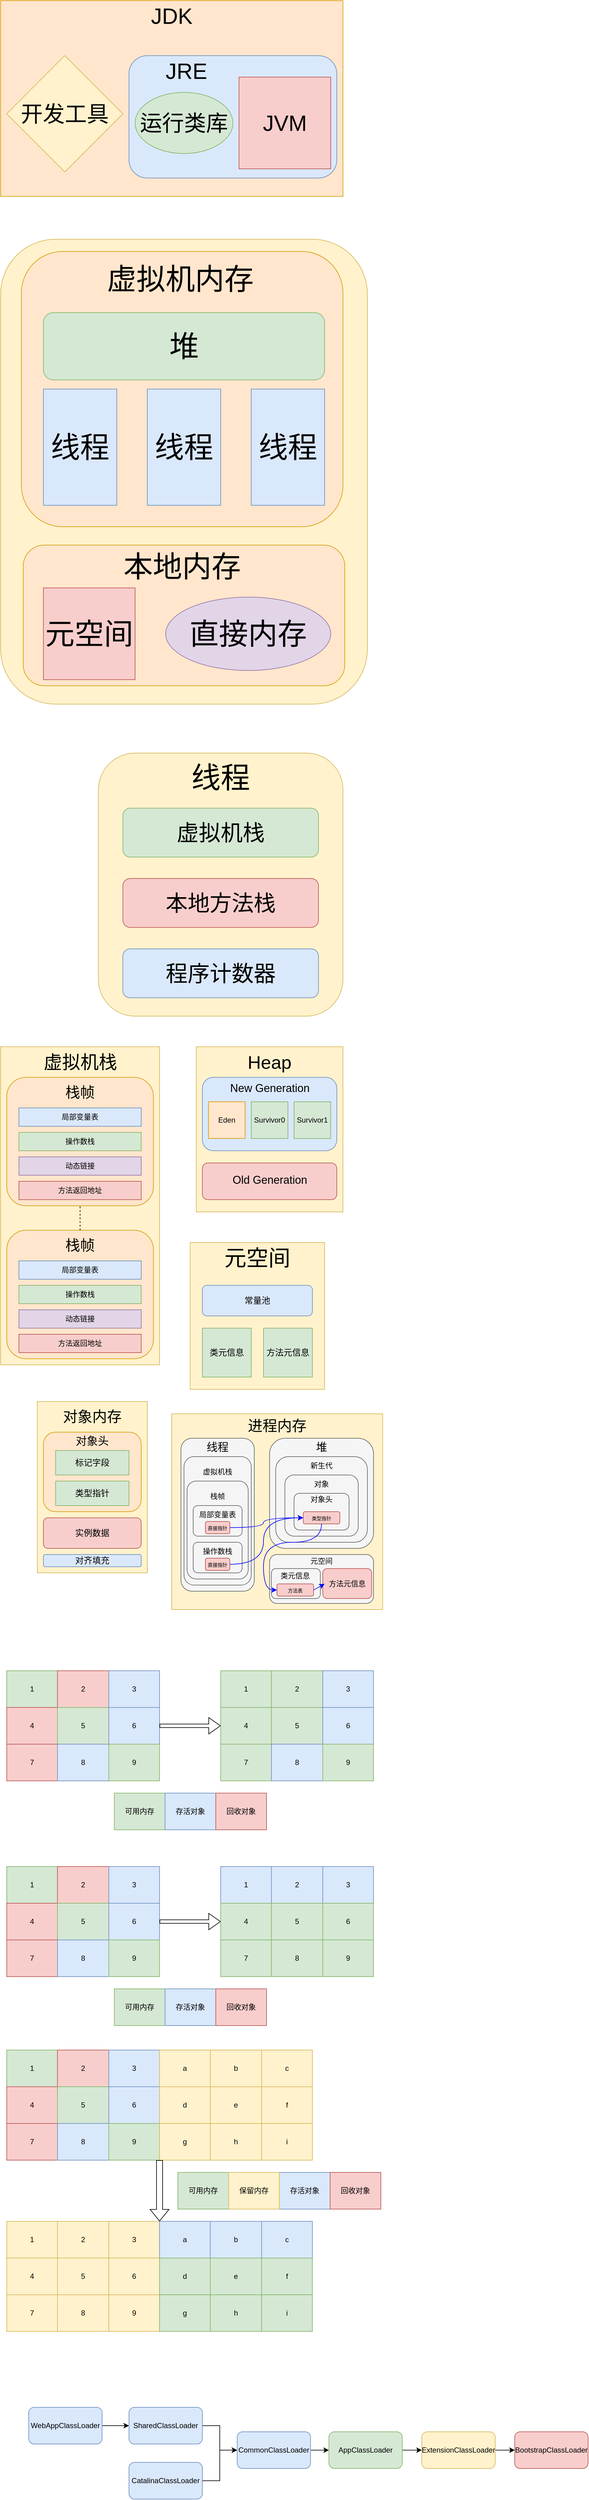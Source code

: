 <mxfile version="28.1.2">
  <diagram name="第 1 页" id="Op_Hxy2KZqNl0zdX5QgX">
    <mxGraphModel dx="2017" dy="1726" grid="0" gridSize="10" guides="1" tooltips="1" connect="1" arrows="1" fold="1" page="0" pageScale="1" pageWidth="100" pageHeight="5000" background="none" math="0" shadow="0">
      <root>
        <mxCell id="0" />
        <mxCell id="1" parent="0" />
        <mxCell id="GzCPJPZLQ2TcHpipVKt4-18" value="" style="group" parent="1" vertex="1" connectable="0">
          <mxGeometry x="40" y="10" width="560" height="320" as="geometry" />
        </mxCell>
        <mxCell id="GzCPJPZLQ2TcHpipVKt4-1" value="" style="rounded=0;whiteSpace=wrap;html=1;fillColor=#ffe6cc;strokeColor=#d79b00;" parent="GzCPJPZLQ2TcHpipVKt4-18" vertex="1">
          <mxGeometry width="560" height="320" as="geometry" />
        </mxCell>
        <mxCell id="GzCPJPZLQ2TcHpipVKt4-2" value="&lt;font style=&quot;font-size: 36px;&quot;&gt;JDK&lt;/font&gt;" style="text;html=1;align=center;verticalAlign=middle;whiteSpace=wrap;rounded=0;" parent="GzCPJPZLQ2TcHpipVKt4-18" vertex="1">
          <mxGeometry x="250" y="10" width="60" height="30" as="geometry" />
        </mxCell>
        <mxCell id="GzCPJPZLQ2TcHpipVKt4-4" value="" style="rounded=1;whiteSpace=wrap;html=1;fillColor=#dae8fc;strokeColor=#6c8ebf;" parent="GzCPJPZLQ2TcHpipVKt4-18" vertex="1">
          <mxGeometry x="210" y="90" width="340" height="200" as="geometry" />
        </mxCell>
        <mxCell id="GzCPJPZLQ2TcHpipVKt4-5" value="&lt;font style=&quot;font-size: 36px;&quot;&gt;开发工具&lt;/font&gt;" style="rhombus;whiteSpace=wrap;html=1;fillColor=#fff2cc;strokeColor=#d6b656;" parent="GzCPJPZLQ2TcHpipVKt4-18" vertex="1">
          <mxGeometry x="10" y="90" width="190" height="190" as="geometry" />
        </mxCell>
        <mxCell id="GzCPJPZLQ2TcHpipVKt4-6" value="&lt;font style=&quot;font-size: 36px;&quot;&gt;运行类库&lt;/font&gt;" style="ellipse;whiteSpace=wrap;html=1;fillColor=#d5e8d4;strokeColor=#82b366;" parent="GzCPJPZLQ2TcHpipVKt4-18" vertex="1">
          <mxGeometry x="220" y="150" width="160" height="100" as="geometry" />
        </mxCell>
        <mxCell id="GzCPJPZLQ2TcHpipVKt4-8" value="&lt;font style=&quot;font-size: 36px;&quot;&gt;JVM&lt;/font&gt;" style="whiteSpace=wrap;html=1;aspect=fixed;fillColor=#f8cecc;strokeColor=#b85450;" parent="GzCPJPZLQ2TcHpipVKt4-18" vertex="1">
          <mxGeometry x="390" y="125" width="150" height="150" as="geometry" />
        </mxCell>
        <mxCell id="GzCPJPZLQ2TcHpipVKt4-9" value="&lt;font style=&quot;font-size: 36px;&quot;&gt;JRE&lt;/font&gt;" style="text;html=1;align=center;verticalAlign=middle;whiteSpace=wrap;rounded=0;" parent="GzCPJPZLQ2TcHpipVKt4-18" vertex="1">
          <mxGeometry x="274" y="100" width="60" height="30" as="geometry" />
        </mxCell>
        <mxCell id="GzCPJPZLQ2TcHpipVKt4-26" value="" style="group" parent="1" vertex="1" connectable="0">
          <mxGeometry x="40" y="400" width="600" height="760" as="geometry" />
        </mxCell>
        <mxCell id="GzCPJPZLQ2TcHpipVKt4-10" value="" style="rounded=1;whiteSpace=wrap;html=1;fillColor=#fff2cc;strokeColor=#d6b656;" parent="GzCPJPZLQ2TcHpipVKt4-26" vertex="1">
          <mxGeometry width="600" height="760" as="geometry" />
        </mxCell>
        <mxCell id="GzCPJPZLQ2TcHpipVKt4-12" value="" style="rounded=1;whiteSpace=wrap;html=1;fillColor=#ffe6cc;strokeColor=#d79b00;" parent="GzCPJPZLQ2TcHpipVKt4-26" vertex="1">
          <mxGeometry x="34" y="20" width="526" height="450" as="geometry" />
        </mxCell>
        <mxCell id="GzCPJPZLQ2TcHpipVKt4-11" value="&lt;font style=&quot;font-size: 48px;&quot;&gt;虚拟机内存&lt;/font&gt;" style="text;html=1;align=center;verticalAlign=middle;whiteSpace=wrap;rounded=0;" parent="GzCPJPZLQ2TcHpipVKt4-26" vertex="1">
          <mxGeometry x="164" y="40" width="260" height="50" as="geometry" />
        </mxCell>
        <mxCell id="GzCPJPZLQ2TcHpipVKt4-14" value="&lt;font style=&quot;font-size: 48px;&quot;&gt;线程&lt;/font&gt;" style="rounded=0;whiteSpace=wrap;html=1;fillColor=#dae8fc;strokeColor=#6c8ebf;" parent="GzCPJPZLQ2TcHpipVKt4-26" vertex="1">
          <mxGeometry x="70" y="245" width="120" height="190" as="geometry" />
        </mxCell>
        <mxCell id="GzCPJPZLQ2TcHpipVKt4-15" value="&lt;font style=&quot;font-size: 48px;&quot;&gt;线程&lt;/font&gt;" style="rounded=0;whiteSpace=wrap;html=1;fillColor=#dae8fc;strokeColor=#6c8ebf;" parent="GzCPJPZLQ2TcHpipVKt4-26" vertex="1">
          <mxGeometry x="240" y="245" width="120" height="190" as="geometry" />
        </mxCell>
        <mxCell id="GzCPJPZLQ2TcHpipVKt4-16" value="&lt;font style=&quot;font-size: 48px;&quot;&gt;线程&lt;/font&gt;" style="rounded=0;whiteSpace=wrap;html=1;fillColor=#dae8fc;strokeColor=#6c8ebf;" parent="GzCPJPZLQ2TcHpipVKt4-26" vertex="1">
          <mxGeometry x="410" y="245" width="120" height="190" as="geometry" />
        </mxCell>
        <mxCell id="GzCPJPZLQ2TcHpipVKt4-17" value="&lt;font style=&quot;font-size: 48px;&quot;&gt;堆&lt;/font&gt;" style="rounded=1;whiteSpace=wrap;html=1;fillColor=#d5e8d4;strokeColor=#82b366;" parent="GzCPJPZLQ2TcHpipVKt4-26" vertex="1">
          <mxGeometry x="70" y="120" width="460" height="110" as="geometry" />
        </mxCell>
        <mxCell id="GzCPJPZLQ2TcHpipVKt4-19" value="" style="rounded=1;whiteSpace=wrap;html=1;fillColor=#ffe6cc;strokeColor=#d79b00;" parent="GzCPJPZLQ2TcHpipVKt4-26" vertex="1">
          <mxGeometry x="37" y="500" width="526" height="230" as="geometry" />
        </mxCell>
        <mxCell id="GzCPJPZLQ2TcHpipVKt4-21" value="&lt;font style=&quot;font-size: 48px;&quot;&gt;本地内存&lt;/font&gt;" style="text;html=1;align=center;verticalAlign=middle;whiteSpace=wrap;rounded=0;" parent="GzCPJPZLQ2TcHpipVKt4-26" vertex="1">
          <mxGeometry x="167" y="510" width="260" height="50" as="geometry" />
        </mxCell>
        <mxCell id="GzCPJPZLQ2TcHpipVKt4-23" value="&lt;font style=&quot;font-size: 48px;&quot;&gt;元空间&lt;/font&gt;" style="whiteSpace=wrap;html=1;aspect=fixed;fillColor=#f8cecc;strokeColor=#b85450;" parent="GzCPJPZLQ2TcHpipVKt4-26" vertex="1">
          <mxGeometry x="70" y="570" width="150" height="150" as="geometry" />
        </mxCell>
        <mxCell id="GzCPJPZLQ2TcHpipVKt4-25" value="&lt;font style=&quot;font-size: 48px;&quot;&gt;直接内存&lt;/font&gt;" style="ellipse;whiteSpace=wrap;html=1;fillColor=#e1d5e7;strokeColor=#9673a6;" parent="GzCPJPZLQ2TcHpipVKt4-26" vertex="1">
          <mxGeometry x="270" y="585" width="270" height="120" as="geometry" />
        </mxCell>
        <mxCell id="mt-OcB-cgGGMymgLebOA-7" value="" style="group" parent="1" vertex="1" connectable="0">
          <mxGeometry x="200" y="1240" width="400" height="430" as="geometry" />
        </mxCell>
        <mxCell id="mt-OcB-cgGGMymgLebOA-1" value="" style="rounded=1;whiteSpace=wrap;html=1;" parent="mt-OcB-cgGGMymgLebOA-7" vertex="1">
          <mxGeometry x="110" y="200" width="120" height="60" as="geometry" />
        </mxCell>
        <mxCell id="mt-OcB-cgGGMymgLebOA-2" value="" style="rounded=1;whiteSpace=wrap;html=1;fillColor=#fff2cc;strokeColor=#d6b656;" parent="mt-OcB-cgGGMymgLebOA-7" vertex="1">
          <mxGeometry width="400" height="430" as="geometry" />
        </mxCell>
        <mxCell id="mt-OcB-cgGGMymgLebOA-3" value="&lt;font style=&quot;font-size: 48px;&quot;&gt;线程&lt;/font&gt;" style="text;html=1;align=center;verticalAlign=middle;whiteSpace=wrap;rounded=0;" parent="mt-OcB-cgGGMymgLebOA-7" vertex="1">
          <mxGeometry x="140" y="10" width="120" height="60" as="geometry" />
        </mxCell>
        <mxCell id="mt-OcB-cgGGMymgLebOA-4" value="&lt;font style=&quot;font-size: 36px;&quot;&gt;虚拟机栈&lt;/font&gt;" style="rounded=1;whiteSpace=wrap;html=1;fillColor=#d5e8d4;strokeColor=#82b366;" parent="mt-OcB-cgGGMymgLebOA-7" vertex="1">
          <mxGeometry x="40" y="90" width="320" height="80" as="geometry" />
        </mxCell>
        <mxCell id="mt-OcB-cgGGMymgLebOA-5" value="&lt;font style=&quot;font-size: 36px;&quot;&gt;本地方法栈&lt;/font&gt;" style="rounded=1;whiteSpace=wrap;html=1;fillColor=#f8cecc;strokeColor=#b85450;" parent="mt-OcB-cgGGMymgLebOA-7" vertex="1">
          <mxGeometry x="40" y="205" width="320" height="80" as="geometry" />
        </mxCell>
        <mxCell id="mt-OcB-cgGGMymgLebOA-6" value="&lt;font style=&quot;font-size: 36px;&quot;&gt;程序计数器&lt;/font&gt;" style="rounded=1;whiteSpace=wrap;html=1;fillColor=#dae8fc;strokeColor=#6c8ebf;" parent="mt-OcB-cgGGMymgLebOA-7" vertex="1">
          <mxGeometry x="40" y="320" width="320" height="80" as="geometry" />
        </mxCell>
        <mxCell id="mt-OcB-cgGGMymgLebOA-44" value="" style="group" parent="1" vertex="1" connectable="0">
          <mxGeometry x="360" y="1720" width="240" height="270" as="geometry" />
        </mxCell>
        <mxCell id="mt-OcB-cgGGMymgLebOA-31" value="" style="rounded=0;whiteSpace=wrap;html=1;fillColor=#fff2cc;strokeColor=#d6b656;" parent="mt-OcB-cgGGMymgLebOA-44" vertex="1">
          <mxGeometry width="240" height="270" as="geometry" />
        </mxCell>
        <mxCell id="mt-OcB-cgGGMymgLebOA-33" value="&lt;font style=&quot;font-size: 30px;&quot;&gt;Heap&lt;/font&gt;" style="text;html=1;align=center;verticalAlign=middle;whiteSpace=wrap;rounded=0;" parent="mt-OcB-cgGGMymgLebOA-44" vertex="1">
          <mxGeometry x="45" y="10" width="150" height="30" as="geometry" />
        </mxCell>
        <mxCell id="mt-OcB-cgGGMymgLebOA-34" value="" style="rounded=1;whiteSpace=wrap;html=1;fillColor=#dae8fc;strokeColor=#6c8ebf;" parent="mt-OcB-cgGGMymgLebOA-44" vertex="1">
          <mxGeometry x="10" y="50" width="220" height="120" as="geometry" />
        </mxCell>
        <mxCell id="mt-OcB-cgGGMymgLebOA-35" value="" style="rounded=1;whiteSpace=wrap;html=1;fillColor=#f8cecc;strokeColor=#b85450;" parent="mt-OcB-cgGGMymgLebOA-44" vertex="1">
          <mxGeometry x="10" y="190" width="220" height="60" as="geometry" />
        </mxCell>
        <mxCell id="mt-OcB-cgGGMymgLebOA-36" value="&lt;font style=&quot;font-size: 12px;&quot;&gt;Eden&lt;/font&gt;" style="whiteSpace=wrap;html=1;aspect=fixed;fillColor=#ffe6cc;strokeColor=#d79b00;" parent="mt-OcB-cgGGMymgLebOA-44" vertex="1">
          <mxGeometry x="20" y="90" width="60" height="60" as="geometry" />
        </mxCell>
        <mxCell id="mt-OcB-cgGGMymgLebOA-39" value="Survivor0" style="whiteSpace=wrap;html=1;aspect=fixed;fillColor=#d5e8d4;strokeColor=#82b366;" parent="mt-OcB-cgGGMymgLebOA-44" vertex="1">
          <mxGeometry x="90" y="90" width="60" height="60" as="geometry" />
        </mxCell>
        <mxCell id="mt-OcB-cgGGMymgLebOA-40" value="Survivor1" style="whiteSpace=wrap;html=1;aspect=fixed;fillColor=#d5e8d4;strokeColor=#82b366;" parent="mt-OcB-cgGGMymgLebOA-44" vertex="1">
          <mxGeometry x="160" y="90" width="60" height="60" as="geometry" />
        </mxCell>
        <mxCell id="mt-OcB-cgGGMymgLebOA-41" value="&lt;font style=&quot;font-size: 18px;&quot;&gt;New Generation&lt;/font&gt;&lt;div&gt;&lt;br&gt;&lt;/div&gt;" style="text;html=1;align=center;verticalAlign=middle;whiteSpace=wrap;rounded=0;" parent="mt-OcB-cgGGMymgLebOA-44" vertex="1">
          <mxGeometry x="47.5" y="60" width="145" height="30" as="geometry" />
        </mxCell>
        <mxCell id="mt-OcB-cgGGMymgLebOA-42" value="&lt;font style=&quot;font-size: 18px;&quot;&gt;Old Generation&lt;/font&gt;&lt;div&gt;&lt;br&gt;&lt;/div&gt;" style="text;html=1;align=center;verticalAlign=middle;whiteSpace=wrap;rounded=0;" parent="mt-OcB-cgGGMymgLebOA-44" vertex="1">
          <mxGeometry x="47.5" y="210" width="145" height="30" as="geometry" />
        </mxCell>
        <mxCell id="mt-OcB-cgGGMymgLebOA-45" value="" style="group" parent="1" vertex="1" connectable="0">
          <mxGeometry x="40" y="1720" width="260" height="520" as="geometry" />
        </mxCell>
        <mxCell id="mt-OcB-cgGGMymgLebOA-30" value="" style="rounded=0;whiteSpace=wrap;html=1;fillColor=#fff2cc;strokeColor=#d6b656;" parent="mt-OcB-cgGGMymgLebOA-45" vertex="1">
          <mxGeometry width="260" height="520" as="geometry" />
        </mxCell>
        <mxCell id="mt-OcB-cgGGMymgLebOA-10" value="&lt;font style=&quot;font-size: 30px;&quot;&gt;虚拟机栈&lt;/font&gt;" style="text;html=1;align=center;verticalAlign=middle;whiteSpace=wrap;rounded=0;" parent="mt-OcB-cgGGMymgLebOA-45" vertex="1">
          <mxGeometry x="67.5" width="125" height="50" as="geometry" />
        </mxCell>
        <mxCell id="mt-OcB-cgGGMymgLebOA-16" value="" style="group" parent="mt-OcB-cgGGMymgLebOA-45" vertex="1" connectable="0">
          <mxGeometry x="10" y="50" width="240" height="210" as="geometry" />
        </mxCell>
        <mxCell id="mt-OcB-cgGGMymgLebOA-9" value="" style="rounded=1;whiteSpace=wrap;html=1;fillColor=#ffe6cc;strokeColor=#d79b00;" parent="mt-OcB-cgGGMymgLebOA-16" vertex="1">
          <mxGeometry width="240" height="210" as="geometry" />
        </mxCell>
        <mxCell id="mt-OcB-cgGGMymgLebOA-11" value="局部变量表" style="rounded=0;whiteSpace=wrap;html=1;fillColor=#dae8fc;strokeColor=#6c8ebf;" parent="mt-OcB-cgGGMymgLebOA-16" vertex="1">
          <mxGeometry x="20" y="50" width="200" height="30" as="geometry" />
        </mxCell>
        <mxCell id="mt-OcB-cgGGMymgLebOA-12" value="操作数栈" style="rounded=0;whiteSpace=wrap;html=1;fillColor=#d5e8d4;strokeColor=#82b366;" parent="mt-OcB-cgGGMymgLebOA-16" vertex="1">
          <mxGeometry x="20" y="90" width="200" height="30" as="geometry" />
        </mxCell>
        <mxCell id="mt-OcB-cgGGMymgLebOA-13" value="动态链接" style="rounded=0;whiteSpace=wrap;html=1;fillColor=#e1d5e7;strokeColor=#9673a6;" parent="mt-OcB-cgGGMymgLebOA-16" vertex="1">
          <mxGeometry x="20" y="130" width="200" height="30" as="geometry" />
        </mxCell>
        <mxCell id="mt-OcB-cgGGMymgLebOA-14" value="方法返回地址" style="rounded=0;whiteSpace=wrap;html=1;fillColor=#f8cecc;strokeColor=#b85450;" parent="mt-OcB-cgGGMymgLebOA-16" vertex="1">
          <mxGeometry x="20" y="170" width="200" height="30" as="geometry" />
        </mxCell>
        <mxCell id="mt-OcB-cgGGMymgLebOA-15" value="&lt;font style=&quot;font-size: 24px;&quot;&gt;栈帧&lt;/font&gt;" style="text;html=1;align=center;verticalAlign=middle;whiteSpace=wrap;rounded=0;" parent="mt-OcB-cgGGMymgLebOA-16" vertex="1">
          <mxGeometry x="90" y="10" width="60" height="30" as="geometry" />
        </mxCell>
        <mxCell id="mt-OcB-cgGGMymgLebOA-17" value="" style="group" parent="mt-OcB-cgGGMymgLebOA-45" vertex="1" connectable="0">
          <mxGeometry x="10" y="300" width="240" height="210" as="geometry" />
        </mxCell>
        <mxCell id="mt-OcB-cgGGMymgLebOA-18" value="" style="rounded=1;whiteSpace=wrap;html=1;fillColor=#ffe6cc;strokeColor=#d79b00;" parent="mt-OcB-cgGGMymgLebOA-17" vertex="1">
          <mxGeometry width="240" height="210" as="geometry" />
        </mxCell>
        <mxCell id="mt-OcB-cgGGMymgLebOA-19" value="局部变量表" style="rounded=0;whiteSpace=wrap;html=1;fillColor=#dae8fc;strokeColor=#6c8ebf;" parent="mt-OcB-cgGGMymgLebOA-17" vertex="1">
          <mxGeometry x="20" y="50" width="200" height="30" as="geometry" />
        </mxCell>
        <mxCell id="mt-OcB-cgGGMymgLebOA-20" value="操作数栈" style="rounded=0;whiteSpace=wrap;html=1;fillColor=#d5e8d4;strokeColor=#82b366;" parent="mt-OcB-cgGGMymgLebOA-17" vertex="1">
          <mxGeometry x="20" y="90" width="200" height="30" as="geometry" />
        </mxCell>
        <mxCell id="mt-OcB-cgGGMymgLebOA-21" value="动态链接" style="rounded=0;whiteSpace=wrap;html=1;fillColor=#e1d5e7;strokeColor=#9673a6;" parent="mt-OcB-cgGGMymgLebOA-17" vertex="1">
          <mxGeometry x="20" y="130" width="200" height="30" as="geometry" />
        </mxCell>
        <mxCell id="mt-OcB-cgGGMymgLebOA-22" value="方法返回地址" style="rounded=0;whiteSpace=wrap;html=1;fillColor=#f8cecc;strokeColor=#b85450;" parent="mt-OcB-cgGGMymgLebOA-17" vertex="1">
          <mxGeometry x="20" y="170" width="200" height="30" as="geometry" />
        </mxCell>
        <mxCell id="mt-OcB-cgGGMymgLebOA-23" value="&lt;font style=&quot;font-size: 24px;&quot;&gt;栈帧&lt;/font&gt;" style="text;html=1;align=center;verticalAlign=middle;whiteSpace=wrap;rounded=0;" parent="mt-OcB-cgGGMymgLebOA-17" vertex="1">
          <mxGeometry x="90" y="10" width="60" height="30" as="geometry" />
        </mxCell>
        <mxCell id="mt-OcB-cgGGMymgLebOA-28" value="" style="endArrow=none;dashed=1;html=1;rounded=0;exitX=0.5;exitY=0;exitDx=0;exitDy=0;entryX=0.5;entryY=1;entryDx=0;entryDy=0;" parent="mt-OcB-cgGGMymgLebOA-45" source="mt-OcB-cgGGMymgLebOA-18" target="mt-OcB-cgGGMymgLebOA-9" edge="1">
          <mxGeometry width="50" height="50" relative="1" as="geometry">
            <mxPoint x="85" y="310" as="sourcePoint" />
            <mxPoint x="135" y="260" as="targetPoint" />
          </mxGeometry>
        </mxCell>
        <mxCell id="mt-OcB-cgGGMymgLebOA-57" value="" style="group" parent="1" vertex="1" connectable="0">
          <mxGeometry x="350" y="2040" width="220" height="240" as="geometry" />
        </mxCell>
        <mxCell id="mt-OcB-cgGGMymgLebOA-46" value="" style="rounded=0;whiteSpace=wrap;html=1;strokeColor=#d6b656;fillColor=#fff2cc;" parent="mt-OcB-cgGGMymgLebOA-57" vertex="1">
          <mxGeometry width="220" height="240" as="geometry" />
        </mxCell>
        <mxCell id="mt-OcB-cgGGMymgLebOA-47" value="&lt;font style=&quot;font-size: 36px;&quot;&gt;元空间&lt;/font&gt;" style="text;html=1;align=center;verticalAlign=middle;whiteSpace=wrap;rounded=0;" parent="mt-OcB-cgGGMymgLebOA-57" vertex="1">
          <mxGeometry x="50" y="10" width="120" height="30" as="geometry" />
        </mxCell>
        <mxCell id="mt-OcB-cgGGMymgLebOA-48" value="&lt;font style=&quot;font-size: 14px;&quot;&gt;常量池&lt;/font&gt;" style="rounded=1;whiteSpace=wrap;html=1;fillColor=#dae8fc;strokeColor=#6c8ebf;" parent="mt-OcB-cgGGMymgLebOA-57" vertex="1">
          <mxGeometry x="20" y="70" width="180" height="50" as="geometry" />
        </mxCell>
        <mxCell id="mt-OcB-cgGGMymgLebOA-49" value="&lt;font style=&quot;font-size: 14px;&quot;&gt;类元信息&lt;/font&gt;" style="whiteSpace=wrap;html=1;aspect=fixed;fillColor=#d5e8d4;strokeColor=#82b366;" parent="mt-OcB-cgGGMymgLebOA-57" vertex="1">
          <mxGeometry x="20" y="140" width="80" height="80" as="geometry" />
        </mxCell>
        <mxCell id="mt-OcB-cgGGMymgLebOA-50" value="&lt;font style=&quot;font-size: 14px;&quot;&gt;方法元信息&lt;/font&gt;" style="whiteSpace=wrap;html=1;aspect=fixed;fillColor=#d5e8d4;strokeColor=#82b366;" parent="mt-OcB-cgGGMymgLebOA-57" vertex="1">
          <mxGeometry x="120" y="140" width="80" height="80" as="geometry" />
        </mxCell>
        <mxCell id="mt-OcB-cgGGMymgLebOA-58" value="" style="group;fillColor=#f8cecc;strokeColor=#b85450;container=0;" parent="1" vertex="1" connectable="0">
          <mxGeometry x="100" y="2320" width="180" height="260" as="geometry" />
        </mxCell>
        <mxCell id="mt-OcB-cgGGMymgLebOA-52" value="" style="rounded=0;whiteSpace=wrap;html=1;fillColor=#fff2cc;strokeColor=#d6b656;" parent="1" vertex="1">
          <mxGeometry x="100" y="2300" width="180" height="280" as="geometry" />
        </mxCell>
        <mxCell id="mt-OcB-cgGGMymgLebOA-53" value="&lt;font style=&quot;font-size: 24px;&quot;&gt;对象内存&lt;/font&gt;" style="text;html=1;align=center;verticalAlign=middle;whiteSpace=wrap;rounded=0;" parent="1" vertex="1">
          <mxGeometry x="135" y="2310" width="110" height="30" as="geometry" />
        </mxCell>
        <mxCell id="mt-OcB-cgGGMymgLebOA-54" value="" style="rounded=1;whiteSpace=wrap;html=1;fillColor=#ffe6cc;strokeColor=#d79b00;" parent="1" vertex="1">
          <mxGeometry x="110" y="2350" width="160" height="130" as="geometry" />
        </mxCell>
        <mxCell id="mt-OcB-cgGGMymgLebOA-55" value="&lt;font style=&quot;font-size: 14px;&quot;&gt;实例数据&lt;/font&gt;" style="rounded=1;whiteSpace=wrap;html=1;fillColor=#f8cecc;strokeColor=#b85450;" parent="1" vertex="1">
          <mxGeometry x="110" y="2490" width="160" height="50" as="geometry" />
        </mxCell>
        <mxCell id="mt-OcB-cgGGMymgLebOA-56" value="&lt;font style=&quot;font-size: 14px;&quot;&gt;对齐填充&lt;/font&gt;" style="rounded=1;whiteSpace=wrap;html=1;fillColor=#dae8fc;strokeColor=#6c8ebf;" parent="1" vertex="1">
          <mxGeometry x="110" y="2550" width="160" height="20" as="geometry" />
        </mxCell>
        <mxCell id="mt-OcB-cgGGMymgLebOA-59" value="&lt;font style=&quot;font-size: 14px;&quot;&gt;标记字段&lt;/font&gt;" style="rounded=0;whiteSpace=wrap;html=1;fillColor=#d5e8d4;strokeColor=#82b366;" parent="1" vertex="1">
          <mxGeometry x="130" y="2380" width="120" height="40" as="geometry" />
        </mxCell>
        <mxCell id="mt-OcB-cgGGMymgLebOA-60" value="&lt;font style=&quot;font-size: 14px;&quot;&gt;类型指针&lt;/font&gt;" style="rounded=0;whiteSpace=wrap;html=1;fillColor=#d5e8d4;strokeColor=#82b366;" parent="1" vertex="1">
          <mxGeometry x="130" y="2430" width="120" height="40" as="geometry" />
        </mxCell>
        <mxCell id="mt-OcB-cgGGMymgLebOA-62" value="&lt;font style=&quot;font-size: 18px;&quot;&gt;对象头&lt;/font&gt;" style="text;html=1;align=center;verticalAlign=middle;whiteSpace=wrap;rounded=0;" parent="1" vertex="1">
          <mxGeometry x="160" y="2350" width="60" height="30" as="geometry" />
        </mxCell>
        <mxCell id="mt-OcB-cgGGMymgLebOA-116" value="" style="group" parent="1" vertex="1" connectable="0">
          <mxGeometry x="320" y="2310" width="345" height="330" as="geometry" />
        </mxCell>
        <mxCell id="mt-OcB-cgGGMymgLebOA-96" value="" style="rounded=0;whiteSpace=wrap;html=1;fillColor=#fff2cc;strokeColor=#d6b656;" parent="mt-OcB-cgGGMymgLebOA-116" vertex="1">
          <mxGeometry y="10" width="345" height="320" as="geometry" />
        </mxCell>
        <mxCell id="mt-OcB-cgGGMymgLebOA-64" value="&lt;font style=&quot;font-size: 24px;&quot;&gt;进程内存&lt;/font&gt;" style="text;html=1;align=center;verticalAlign=middle;whiteSpace=wrap;rounded=0;" parent="mt-OcB-cgGGMymgLebOA-116" vertex="1">
          <mxGeometry x="95" width="155" height="60" as="geometry" />
        </mxCell>
        <mxCell id="mt-OcB-cgGGMymgLebOA-65" value="" style="rounded=1;whiteSpace=wrap;html=1;fillColor=#f5f5f5;fontColor=#333333;strokeColor=#666666;" parent="mt-OcB-cgGGMymgLebOA-116" vertex="1">
          <mxGeometry x="15" y="50" width="120" height="250" as="geometry" />
        </mxCell>
        <mxCell id="mt-OcB-cgGGMymgLebOA-66" value="&lt;font style=&quot;font-size: 18px;&quot;&gt;线程&lt;/font&gt;" style="text;html=1;align=center;verticalAlign=middle;whiteSpace=wrap;rounded=0;" parent="mt-OcB-cgGGMymgLebOA-116" vertex="1">
          <mxGeometry x="45" y="50" width="60" height="30" as="geometry" />
        </mxCell>
        <mxCell id="mt-OcB-cgGGMymgLebOA-67" value="" style="rounded=1;whiteSpace=wrap;html=1;fillColor=#f5f5f5;fontColor=#333333;strokeColor=#666666;" parent="mt-OcB-cgGGMymgLebOA-116" vertex="1">
          <mxGeometry x="20" y="80" width="110" height="210" as="geometry" />
        </mxCell>
        <mxCell id="mt-OcB-cgGGMymgLebOA-68" value="虚拟机栈" style="text;html=1;align=center;verticalAlign=middle;whiteSpace=wrap;rounded=0;" parent="mt-OcB-cgGGMymgLebOA-116" vertex="1">
          <mxGeometry x="45" y="90" width="60" height="30" as="geometry" />
        </mxCell>
        <mxCell id="mt-OcB-cgGGMymgLebOA-70" value="" style="rounded=1;whiteSpace=wrap;html=1;fillColor=#f5f5f5;fontColor=#333333;strokeColor=#666666;" parent="mt-OcB-cgGGMymgLebOA-116" vertex="1">
          <mxGeometry x="25" y="120" width="100" height="160" as="geometry" />
        </mxCell>
        <mxCell id="mt-OcB-cgGGMymgLebOA-71" value="栈帧" style="text;html=1;align=center;verticalAlign=middle;whiteSpace=wrap;rounded=0;" parent="mt-OcB-cgGGMymgLebOA-116" vertex="1">
          <mxGeometry x="45" y="130" width="60" height="30" as="geometry" />
        </mxCell>
        <mxCell id="mt-OcB-cgGGMymgLebOA-72" value="" style="rounded=1;whiteSpace=wrap;html=1;fillColor=#f5f5f5;fontColor=#333333;strokeColor=#666666;" parent="mt-OcB-cgGGMymgLebOA-116" vertex="1">
          <mxGeometry x="35" y="160" width="80" height="50" as="geometry" />
        </mxCell>
        <mxCell id="mt-OcB-cgGGMymgLebOA-82" value="&lt;div style=&quot;&quot;&gt;&lt;span style=&quot;background-color: transparent; color: light-dark(rgb(0, 0, 0), rgb(255, 255, 255)); font-size: 8px;&quot;&gt;直接指针&lt;/span&gt;&lt;/div&gt;" style="rounded=1;whiteSpace=wrap;html=1;align=center;fillColor=#f8cecc;strokeColor=#b85450;" parent="mt-OcB-cgGGMymgLebOA-116" vertex="1">
          <mxGeometry x="55" y="186" width="40" height="20" as="geometry" />
        </mxCell>
        <mxCell id="mt-OcB-cgGGMymgLebOA-74" value="局部变量表" style="text;html=1;align=center;verticalAlign=middle;whiteSpace=wrap;rounded=0;" parent="mt-OcB-cgGGMymgLebOA-116" vertex="1">
          <mxGeometry x="35" y="160" width="80" height="30" as="geometry" />
        </mxCell>
        <mxCell id="mt-OcB-cgGGMymgLebOA-76" value="" style="rounded=1;whiteSpace=wrap;html=1;fillColor=#f5f5f5;fontColor=#333333;strokeColor=#666666;" parent="mt-OcB-cgGGMymgLebOA-116" vertex="1">
          <mxGeometry x="35" y="220" width="80" height="50" as="geometry" />
        </mxCell>
        <mxCell id="mt-OcB-cgGGMymgLebOA-78" value="操作数栈" style="text;html=1;align=center;verticalAlign=middle;whiteSpace=wrap;rounded=0;" parent="mt-OcB-cgGGMymgLebOA-116" vertex="1">
          <mxGeometry x="35" y="220" width="80" height="30" as="geometry" />
        </mxCell>
        <mxCell id="mt-OcB-cgGGMymgLebOA-79" value="" style="rounded=1;whiteSpace=wrap;html=1;fillColor=#f5f5f5;fontColor=#333333;strokeColor=#666666;" parent="mt-OcB-cgGGMymgLebOA-116" vertex="1">
          <mxGeometry x="160" y="50" width="170" height="180" as="geometry" />
        </mxCell>
        <mxCell id="mt-OcB-cgGGMymgLebOA-80" value="&lt;font style=&quot;font-size: 18px;&quot;&gt;堆&lt;/font&gt;" style="text;html=1;align=center;verticalAlign=middle;whiteSpace=wrap;rounded=0;" parent="mt-OcB-cgGGMymgLebOA-116" vertex="1">
          <mxGeometry x="215" y="50" width="60" height="30" as="geometry" />
        </mxCell>
        <mxCell id="mt-OcB-cgGGMymgLebOA-84" value="&lt;div style=&quot;&quot;&gt;&lt;span style=&quot;background-color: transparent; color: light-dark(rgb(0, 0, 0), rgb(255, 255, 255)); font-size: 8px;&quot;&gt;直接指针&lt;/span&gt;&lt;/div&gt;" style="rounded=1;whiteSpace=wrap;html=1;align=center;fillColor=#f8cecc;strokeColor=#b85450;" parent="mt-OcB-cgGGMymgLebOA-116" vertex="1">
          <mxGeometry x="55" y="246" width="40" height="20" as="geometry" />
        </mxCell>
        <mxCell id="mt-OcB-cgGGMymgLebOA-85" value="" style="rounded=1;whiteSpace=wrap;html=1;fillColor=#f5f5f5;strokeColor=#666666;fontColor=#333333;" parent="mt-OcB-cgGGMymgLebOA-116" vertex="1">
          <mxGeometry x="170" y="80" width="150" height="140" as="geometry" />
        </mxCell>
        <mxCell id="mt-OcB-cgGGMymgLebOA-86" value="新生代" style="text;html=1;align=center;verticalAlign=middle;whiteSpace=wrap;rounded=0;" parent="mt-OcB-cgGGMymgLebOA-116" vertex="1">
          <mxGeometry x="215" y="80" width="60" height="30" as="geometry" />
        </mxCell>
        <mxCell id="mt-OcB-cgGGMymgLebOA-88" value="" style="rounded=1;whiteSpace=wrap;html=1;fillColor=#f5f5f5;fontColor=#333333;strokeColor=#666666;" parent="mt-OcB-cgGGMymgLebOA-116" vertex="1">
          <mxGeometry x="185" y="110" width="120" height="100" as="geometry" />
        </mxCell>
        <mxCell id="mt-OcB-cgGGMymgLebOA-89" value="对象" style="text;html=1;align=center;verticalAlign=middle;whiteSpace=wrap;rounded=0;" parent="mt-OcB-cgGGMymgLebOA-116" vertex="1">
          <mxGeometry x="215" y="110" width="60" height="30" as="geometry" />
        </mxCell>
        <mxCell id="mt-OcB-cgGGMymgLebOA-90" value="" style="rounded=1;whiteSpace=wrap;html=1;fillColor=#f5f5f5;fontColor=#333333;strokeColor=#666666;" parent="mt-OcB-cgGGMymgLebOA-116" vertex="1">
          <mxGeometry x="200" y="140" width="90" height="60" as="geometry" />
        </mxCell>
        <mxCell id="mt-OcB-cgGGMymgLebOA-92" value="对象头" style="text;html=1;align=center;verticalAlign=middle;whiteSpace=wrap;rounded=0;" parent="mt-OcB-cgGGMymgLebOA-116" vertex="1">
          <mxGeometry x="215" y="135" width="60" height="30" as="geometry" />
        </mxCell>
        <mxCell id="mt-OcB-cgGGMymgLebOA-94" value="&lt;font style=&quot;font-size: 8px;&quot;&gt;类型指针&lt;/font&gt;" style="rounded=1;whiteSpace=wrap;html=1;fillColor=#f8cecc;strokeColor=#b85450;" parent="mt-OcB-cgGGMymgLebOA-116" vertex="1">
          <mxGeometry x="215" y="170" width="60" height="20" as="geometry" />
        </mxCell>
        <mxCell id="mt-OcB-cgGGMymgLebOA-95" value="" style="rounded=1;whiteSpace=wrap;html=1;fillColor=#f5f5f5;fontColor=#333333;strokeColor=#666666;" parent="mt-OcB-cgGGMymgLebOA-116" vertex="1">
          <mxGeometry x="160" y="240" width="170" height="80" as="geometry" />
        </mxCell>
        <mxCell id="mt-OcB-cgGGMymgLebOA-97" value="元空间" style="text;html=1;align=center;verticalAlign=middle;whiteSpace=wrap;rounded=0;" parent="mt-OcB-cgGGMymgLebOA-116" vertex="1">
          <mxGeometry x="215" y="236" width="60" height="30" as="geometry" />
        </mxCell>
        <mxCell id="mt-OcB-cgGGMymgLebOA-98" value="" style="rounded=1;whiteSpace=wrap;html=1;fillColor=#f5f5f5;fontColor=#333333;strokeColor=#666666;" parent="mt-OcB-cgGGMymgLebOA-116" vertex="1">
          <mxGeometry x="163" y="263" width="80" height="49" as="geometry" />
        </mxCell>
        <mxCell id="mt-OcB-cgGGMymgLebOA-99" value="类元信息" style="text;html=1;align=center;verticalAlign=middle;whiteSpace=wrap;rounded=0;" parent="mt-OcB-cgGGMymgLebOA-116" vertex="1">
          <mxGeometry x="172" y="260" width="60" height="30" as="geometry" />
        </mxCell>
        <mxCell id="mt-OcB-cgGGMymgLebOA-100" value="&lt;font style=&quot;font-size: 8px;&quot;&gt;方法表&lt;/font&gt;" style="rounded=1;whiteSpace=wrap;html=1;fillColor=#f8cecc;strokeColor=#b85450;" parent="mt-OcB-cgGGMymgLebOA-116" vertex="1">
          <mxGeometry x="172" y="288" width="60" height="20" as="geometry" />
        </mxCell>
        <mxCell id="mt-OcB-cgGGMymgLebOA-101" value="方法元信息" style="rounded=1;whiteSpace=wrap;html=1;fillColor=#f8cecc;strokeColor=#b85450;" parent="mt-OcB-cgGGMymgLebOA-116" vertex="1">
          <mxGeometry x="247" y="263" width="80" height="49" as="geometry" />
        </mxCell>
        <mxCell id="mt-OcB-cgGGMymgLebOA-105" style="edgeStyle=orthogonalEdgeStyle;rounded=0;orthogonalLoop=1;jettySize=auto;html=1;exitX=1;exitY=0.5;exitDx=0;exitDy=0;entryX=0;entryY=0.5;entryDx=0;entryDy=0;curved=1;strokeColor=#0000FF;" parent="mt-OcB-cgGGMymgLebOA-116" source="mt-OcB-cgGGMymgLebOA-82" target="mt-OcB-cgGGMymgLebOA-94" edge="1">
          <mxGeometry relative="1" as="geometry">
            <Array as="points">
              <mxPoint x="150" y="196" />
              <mxPoint x="150" y="180" />
            </Array>
          </mxGeometry>
        </mxCell>
        <mxCell id="mt-OcB-cgGGMymgLebOA-106" style="edgeStyle=orthogonalEdgeStyle;rounded=0;orthogonalLoop=1;jettySize=auto;html=1;exitX=1;exitY=0.5;exitDx=0;exitDy=0;entryX=0;entryY=0.5;entryDx=0;entryDy=0;strokeColor=#0000FF;curved=1;" parent="mt-OcB-cgGGMymgLebOA-116" source="mt-OcB-cgGGMymgLebOA-84" target="mt-OcB-cgGGMymgLebOA-94" edge="1">
          <mxGeometry relative="1" as="geometry">
            <Array as="points">
              <mxPoint x="150" y="256" />
              <mxPoint x="150" y="180" />
            </Array>
          </mxGeometry>
        </mxCell>
        <mxCell id="mt-OcB-cgGGMymgLebOA-108" style="edgeStyle=orthogonalEdgeStyle;rounded=0;orthogonalLoop=1;jettySize=auto;html=1;exitX=0.5;exitY=1;exitDx=0;exitDy=0;entryX=0;entryY=0.5;entryDx=0;entryDy=0;curved=1;strokeColor=#0000FF;" parent="mt-OcB-cgGGMymgLebOA-116" source="mt-OcB-cgGGMymgLebOA-94" target="mt-OcB-cgGGMymgLebOA-100" edge="1">
          <mxGeometry relative="1" as="geometry">
            <Array as="points">
              <mxPoint x="245" y="220" />
              <mxPoint x="150" y="220" />
              <mxPoint x="150" y="298" />
            </Array>
          </mxGeometry>
        </mxCell>
        <mxCell id="mt-OcB-cgGGMymgLebOA-115" value="" style="endArrow=classic;html=1;rounded=0;exitX=1;exitY=0.5;exitDx=0;exitDy=0;strokeColor=#0000FF;" parent="mt-OcB-cgGGMymgLebOA-116" source="mt-OcB-cgGGMymgLebOA-100" edge="1">
          <mxGeometry width="50" height="50" relative="1" as="geometry">
            <mxPoint x="200" y="338" as="sourcePoint" />
            <mxPoint x="250" y="288" as="targetPoint" />
          </mxGeometry>
        </mxCell>
        <mxCell id="bBg2_2M-srpYD9WK9by4-1" value="" style="childLayout=tableLayout;recursiveResize=0;shadow=0;fillColor=none;" vertex="1" parent="1">
          <mxGeometry x="50" y="2740" width="250" height="180" as="geometry" />
        </mxCell>
        <mxCell id="bBg2_2M-srpYD9WK9by4-2" value="" style="shape=tableRow;horizontal=0;startSize=0;swimlaneHead=0;swimlaneBody=0;top=0;left=0;bottom=0;right=0;dropTarget=0;collapsible=0;recursiveResize=0;expand=0;fontStyle=0;fillColor=none;strokeColor=inherit;" vertex="1" parent="bBg2_2M-srpYD9WK9by4-1">
          <mxGeometry width="250" height="60" as="geometry" />
        </mxCell>
        <mxCell id="bBg2_2M-srpYD9WK9by4-3" value="1" style="connectable=0;recursiveResize=0;strokeColor=#82b366;fillColor=#d5e8d4;align=center;whiteSpace=wrap;html=1;" vertex="1" parent="bBg2_2M-srpYD9WK9by4-2">
          <mxGeometry width="83" height="60" as="geometry">
            <mxRectangle width="83" height="60" as="alternateBounds" />
          </mxGeometry>
        </mxCell>
        <mxCell id="bBg2_2M-srpYD9WK9by4-4" value="2" style="connectable=0;recursiveResize=0;strokeColor=#b85450;fillColor=#f8cecc;align=center;whiteSpace=wrap;html=1;" vertex="1" parent="bBg2_2M-srpYD9WK9by4-2">
          <mxGeometry x="83" width="84" height="60" as="geometry">
            <mxRectangle width="84" height="60" as="alternateBounds" />
          </mxGeometry>
        </mxCell>
        <mxCell id="bBg2_2M-srpYD9WK9by4-5" value="3" style="connectable=0;recursiveResize=0;strokeColor=#6c8ebf;fillColor=#dae8fc;align=center;whiteSpace=wrap;html=1;" vertex="1" parent="bBg2_2M-srpYD9WK9by4-2">
          <mxGeometry x="167" width="83" height="60" as="geometry">
            <mxRectangle width="83" height="60" as="alternateBounds" />
          </mxGeometry>
        </mxCell>
        <mxCell id="bBg2_2M-srpYD9WK9by4-6" style="shape=tableRow;horizontal=0;startSize=0;swimlaneHead=0;swimlaneBody=0;top=0;left=0;bottom=0;right=0;dropTarget=0;collapsible=0;recursiveResize=0;expand=0;fontStyle=0;fillColor=none;strokeColor=inherit;" vertex="1" parent="bBg2_2M-srpYD9WK9by4-1">
          <mxGeometry y="60" width="250" height="60" as="geometry" />
        </mxCell>
        <mxCell id="bBg2_2M-srpYD9WK9by4-7" value="4" style="connectable=0;recursiveResize=0;strokeColor=#b85450;fillColor=#f8cecc;align=center;whiteSpace=wrap;html=1;" vertex="1" parent="bBg2_2M-srpYD9WK9by4-6">
          <mxGeometry width="83" height="60" as="geometry">
            <mxRectangle width="83" height="60" as="alternateBounds" />
          </mxGeometry>
        </mxCell>
        <mxCell id="bBg2_2M-srpYD9WK9by4-8" value="5" style="connectable=0;recursiveResize=0;strokeColor=#82b366;fillColor=#d5e8d4;align=center;whiteSpace=wrap;html=1;" vertex="1" parent="bBg2_2M-srpYD9WK9by4-6">
          <mxGeometry x="83" width="84" height="60" as="geometry">
            <mxRectangle width="84" height="60" as="alternateBounds" />
          </mxGeometry>
        </mxCell>
        <mxCell id="bBg2_2M-srpYD9WK9by4-9" value="6" style="connectable=0;recursiveResize=0;strokeColor=#6c8ebf;fillColor=#dae8fc;align=center;whiteSpace=wrap;html=1;" vertex="1" parent="bBg2_2M-srpYD9WK9by4-6">
          <mxGeometry x="167" width="83" height="60" as="geometry">
            <mxRectangle width="83" height="60" as="alternateBounds" />
          </mxGeometry>
        </mxCell>
        <mxCell id="bBg2_2M-srpYD9WK9by4-10" style="shape=tableRow;horizontal=0;startSize=0;swimlaneHead=0;swimlaneBody=0;top=0;left=0;bottom=0;right=0;dropTarget=0;collapsible=0;recursiveResize=0;expand=0;fontStyle=0;fillColor=none;strokeColor=inherit;" vertex="1" parent="bBg2_2M-srpYD9WK9by4-1">
          <mxGeometry y="120" width="250" height="60" as="geometry" />
        </mxCell>
        <mxCell id="bBg2_2M-srpYD9WK9by4-11" value="7" style="connectable=0;recursiveResize=0;strokeColor=#b85450;fillColor=#f8cecc;align=center;whiteSpace=wrap;html=1;" vertex="1" parent="bBg2_2M-srpYD9WK9by4-10">
          <mxGeometry width="83" height="60" as="geometry">
            <mxRectangle width="83" height="60" as="alternateBounds" />
          </mxGeometry>
        </mxCell>
        <mxCell id="bBg2_2M-srpYD9WK9by4-12" value="8" style="connectable=0;recursiveResize=0;strokeColor=#6c8ebf;fillColor=#dae8fc;align=center;whiteSpace=wrap;html=1;" vertex="1" parent="bBg2_2M-srpYD9WK9by4-10">
          <mxGeometry x="83" width="84" height="60" as="geometry">
            <mxRectangle width="84" height="60" as="alternateBounds" />
          </mxGeometry>
        </mxCell>
        <mxCell id="bBg2_2M-srpYD9WK9by4-13" value="9" style="connectable=0;recursiveResize=0;strokeColor=#82b366;fillColor=#d5e8d4;align=center;whiteSpace=wrap;html=1;" vertex="1" parent="bBg2_2M-srpYD9WK9by4-10">
          <mxGeometry x="167" width="83" height="60" as="geometry">
            <mxRectangle width="83" height="60" as="alternateBounds" />
          </mxGeometry>
        </mxCell>
        <mxCell id="bBg2_2M-srpYD9WK9by4-74" value="" style="group" vertex="1" connectable="0" parent="1">
          <mxGeometry x="226" y="2940" width="249" height="60" as="geometry" />
        </mxCell>
        <mxCell id="bBg2_2M-srpYD9WK9by4-71" value="可用内存" style="connectable=0;recursiveResize=0;strokeColor=#82b366;fillColor=#d5e8d4;align=center;whiteSpace=wrap;html=1;" vertex="1" parent="bBg2_2M-srpYD9WK9by4-74">
          <mxGeometry width="83" height="60" as="geometry">
            <mxRectangle width="83" height="60" as="alternateBounds" />
          </mxGeometry>
        </mxCell>
        <mxCell id="bBg2_2M-srpYD9WK9by4-72" value="存活对象" style="connectable=0;recursiveResize=0;strokeColor=#6c8ebf;fillColor=#dae8fc;align=center;whiteSpace=wrap;html=1;" vertex="1" parent="bBg2_2M-srpYD9WK9by4-74">
          <mxGeometry x="83" width="83" height="60" as="geometry">
            <mxRectangle width="83" height="60" as="alternateBounds" />
          </mxGeometry>
        </mxCell>
        <mxCell id="bBg2_2M-srpYD9WK9by4-73" value="回收对象" style="connectable=0;recursiveResize=0;strokeColor=#b85450;fillColor=#f8cecc;align=center;whiteSpace=wrap;html=1;" vertex="1" parent="bBg2_2M-srpYD9WK9by4-74">
          <mxGeometry x="166" width="83" height="60" as="geometry">
            <mxRectangle width="83" height="60" as="alternateBounds" />
          </mxGeometry>
        </mxCell>
        <mxCell id="bBg2_2M-srpYD9WK9by4-75" value="" style="shape=flexArrow;endArrow=classic;html=1;rounded=0;width=5.833;endSize=6;entryX=0;entryY=0.5;entryDx=0;entryDy=0;" edge="1" parent="1" target="bBg2_2M-srpYD9WK9by4-81">
          <mxGeometry width="50" height="50" relative="1" as="geometry">
            <mxPoint x="300" y="2830" as="sourcePoint" />
            <mxPoint x="390" y="2829.41" as="targetPoint" />
          </mxGeometry>
        </mxCell>
        <mxCell id="bBg2_2M-srpYD9WK9by4-76" value="" style="childLayout=tableLayout;recursiveResize=0;shadow=0;fillColor=none;" vertex="1" parent="1">
          <mxGeometry x="400" y="2740" width="250" height="180" as="geometry" />
        </mxCell>
        <mxCell id="bBg2_2M-srpYD9WK9by4-77" value="" style="shape=tableRow;horizontal=0;startSize=0;swimlaneHead=0;swimlaneBody=0;top=0;left=0;bottom=0;right=0;dropTarget=0;collapsible=0;recursiveResize=0;expand=0;fontStyle=0;fillColor=none;strokeColor=inherit;" vertex="1" parent="bBg2_2M-srpYD9WK9by4-76">
          <mxGeometry width="250" height="60" as="geometry" />
        </mxCell>
        <mxCell id="bBg2_2M-srpYD9WK9by4-78" value="1" style="connectable=0;recursiveResize=0;strokeColor=#82b366;fillColor=#d5e8d4;align=center;whiteSpace=wrap;html=1;" vertex="1" parent="bBg2_2M-srpYD9WK9by4-77">
          <mxGeometry width="83" height="60" as="geometry">
            <mxRectangle width="83" height="60" as="alternateBounds" />
          </mxGeometry>
        </mxCell>
        <mxCell id="bBg2_2M-srpYD9WK9by4-79" value="2" style="connectable=0;recursiveResize=0;strokeColor=#82b366;fillColor=#d5e8d4;align=center;whiteSpace=wrap;html=1;" vertex="1" parent="bBg2_2M-srpYD9WK9by4-77">
          <mxGeometry x="83" width="84" height="60" as="geometry">
            <mxRectangle width="84" height="60" as="alternateBounds" />
          </mxGeometry>
        </mxCell>
        <mxCell id="bBg2_2M-srpYD9WK9by4-80" value="3" style="connectable=0;recursiveResize=0;strokeColor=#6c8ebf;fillColor=#dae8fc;align=center;whiteSpace=wrap;html=1;" vertex="1" parent="bBg2_2M-srpYD9WK9by4-77">
          <mxGeometry x="167" width="83" height="60" as="geometry">
            <mxRectangle width="83" height="60" as="alternateBounds" />
          </mxGeometry>
        </mxCell>
        <mxCell id="bBg2_2M-srpYD9WK9by4-81" style="shape=tableRow;horizontal=0;startSize=0;swimlaneHead=0;swimlaneBody=0;top=0;left=0;bottom=0;right=0;dropTarget=0;collapsible=0;recursiveResize=0;expand=0;fontStyle=0;fillColor=none;strokeColor=inherit;" vertex="1" parent="bBg2_2M-srpYD9WK9by4-76">
          <mxGeometry y="60" width="250" height="60" as="geometry" />
        </mxCell>
        <mxCell id="bBg2_2M-srpYD9WK9by4-82" value="4" style="connectable=0;recursiveResize=0;strokeColor=#82b366;fillColor=#d5e8d4;align=center;whiteSpace=wrap;html=1;" vertex="1" parent="bBg2_2M-srpYD9WK9by4-81">
          <mxGeometry width="83" height="60" as="geometry">
            <mxRectangle width="83" height="60" as="alternateBounds" />
          </mxGeometry>
        </mxCell>
        <mxCell id="bBg2_2M-srpYD9WK9by4-83" value="5" style="connectable=0;recursiveResize=0;strokeColor=#82b366;fillColor=#d5e8d4;align=center;whiteSpace=wrap;html=1;" vertex="1" parent="bBg2_2M-srpYD9WK9by4-81">
          <mxGeometry x="83" width="84" height="60" as="geometry">
            <mxRectangle width="84" height="60" as="alternateBounds" />
          </mxGeometry>
        </mxCell>
        <mxCell id="bBg2_2M-srpYD9WK9by4-84" value="6" style="connectable=0;recursiveResize=0;strokeColor=#6c8ebf;fillColor=#dae8fc;align=center;whiteSpace=wrap;html=1;" vertex="1" parent="bBg2_2M-srpYD9WK9by4-81">
          <mxGeometry x="167" width="83" height="60" as="geometry">
            <mxRectangle width="83" height="60" as="alternateBounds" />
          </mxGeometry>
        </mxCell>
        <mxCell id="bBg2_2M-srpYD9WK9by4-85" style="shape=tableRow;horizontal=0;startSize=0;swimlaneHead=0;swimlaneBody=0;top=0;left=0;bottom=0;right=0;dropTarget=0;collapsible=0;recursiveResize=0;expand=0;fontStyle=0;fillColor=none;strokeColor=inherit;" vertex="1" parent="bBg2_2M-srpYD9WK9by4-76">
          <mxGeometry y="120" width="250" height="60" as="geometry" />
        </mxCell>
        <mxCell id="bBg2_2M-srpYD9WK9by4-86" value="7" style="connectable=0;recursiveResize=0;strokeColor=#82b366;fillColor=#d5e8d4;align=center;whiteSpace=wrap;html=1;" vertex="1" parent="bBg2_2M-srpYD9WK9by4-85">
          <mxGeometry width="83" height="60" as="geometry">
            <mxRectangle width="83" height="60" as="alternateBounds" />
          </mxGeometry>
        </mxCell>
        <mxCell id="bBg2_2M-srpYD9WK9by4-87" value="8" style="connectable=0;recursiveResize=0;strokeColor=#6c8ebf;fillColor=#dae8fc;align=center;whiteSpace=wrap;html=1;" vertex="1" parent="bBg2_2M-srpYD9WK9by4-85">
          <mxGeometry x="83" width="84" height="60" as="geometry">
            <mxRectangle width="84" height="60" as="alternateBounds" />
          </mxGeometry>
        </mxCell>
        <mxCell id="bBg2_2M-srpYD9WK9by4-88" value="9" style="connectable=0;recursiveResize=0;strokeColor=#82b366;fillColor=#d5e8d4;align=center;whiteSpace=wrap;html=1;" vertex="1" parent="bBg2_2M-srpYD9WK9by4-85">
          <mxGeometry x="167" width="83" height="60" as="geometry">
            <mxRectangle width="83" height="60" as="alternateBounds" />
          </mxGeometry>
        </mxCell>
        <mxCell id="bBg2_2M-srpYD9WK9by4-120" value="" style="childLayout=tableLayout;recursiveResize=0;shadow=0;fillColor=none;" vertex="1" parent="1">
          <mxGeometry x="50" y="3060" width="250" height="180" as="geometry" />
        </mxCell>
        <mxCell id="bBg2_2M-srpYD9WK9by4-121" value="" style="shape=tableRow;horizontal=0;startSize=0;swimlaneHead=0;swimlaneBody=0;top=0;left=0;bottom=0;right=0;dropTarget=0;collapsible=0;recursiveResize=0;expand=0;fontStyle=0;fillColor=none;strokeColor=inherit;" vertex="1" parent="bBg2_2M-srpYD9WK9by4-120">
          <mxGeometry width="250" height="60" as="geometry" />
        </mxCell>
        <mxCell id="bBg2_2M-srpYD9WK9by4-122" value="1" style="connectable=0;recursiveResize=0;strokeColor=#82b366;fillColor=#d5e8d4;align=center;whiteSpace=wrap;html=1;" vertex="1" parent="bBg2_2M-srpYD9WK9by4-121">
          <mxGeometry width="83" height="60" as="geometry">
            <mxRectangle width="83" height="60" as="alternateBounds" />
          </mxGeometry>
        </mxCell>
        <mxCell id="bBg2_2M-srpYD9WK9by4-123" value="2" style="connectable=0;recursiveResize=0;strokeColor=#b85450;fillColor=#f8cecc;align=center;whiteSpace=wrap;html=1;" vertex="1" parent="bBg2_2M-srpYD9WK9by4-121">
          <mxGeometry x="83" width="84" height="60" as="geometry">
            <mxRectangle width="84" height="60" as="alternateBounds" />
          </mxGeometry>
        </mxCell>
        <mxCell id="bBg2_2M-srpYD9WK9by4-124" value="3" style="connectable=0;recursiveResize=0;strokeColor=#6c8ebf;fillColor=#dae8fc;align=center;whiteSpace=wrap;html=1;" vertex="1" parent="bBg2_2M-srpYD9WK9by4-121">
          <mxGeometry x="167" width="83" height="60" as="geometry">
            <mxRectangle width="83" height="60" as="alternateBounds" />
          </mxGeometry>
        </mxCell>
        <mxCell id="bBg2_2M-srpYD9WK9by4-125" style="shape=tableRow;horizontal=0;startSize=0;swimlaneHead=0;swimlaneBody=0;top=0;left=0;bottom=0;right=0;dropTarget=0;collapsible=0;recursiveResize=0;expand=0;fontStyle=0;fillColor=none;strokeColor=inherit;" vertex="1" parent="bBg2_2M-srpYD9WK9by4-120">
          <mxGeometry y="60" width="250" height="60" as="geometry" />
        </mxCell>
        <mxCell id="bBg2_2M-srpYD9WK9by4-126" value="4" style="connectable=0;recursiveResize=0;strokeColor=#b85450;fillColor=#f8cecc;align=center;whiteSpace=wrap;html=1;" vertex="1" parent="bBg2_2M-srpYD9WK9by4-125">
          <mxGeometry width="83" height="60" as="geometry">
            <mxRectangle width="83" height="60" as="alternateBounds" />
          </mxGeometry>
        </mxCell>
        <mxCell id="bBg2_2M-srpYD9WK9by4-127" value="5" style="connectable=0;recursiveResize=0;strokeColor=#82b366;fillColor=#d5e8d4;align=center;whiteSpace=wrap;html=1;" vertex="1" parent="bBg2_2M-srpYD9WK9by4-125">
          <mxGeometry x="83" width="84" height="60" as="geometry">
            <mxRectangle width="84" height="60" as="alternateBounds" />
          </mxGeometry>
        </mxCell>
        <mxCell id="bBg2_2M-srpYD9WK9by4-128" value="6" style="connectable=0;recursiveResize=0;strokeColor=#6c8ebf;fillColor=#dae8fc;align=center;whiteSpace=wrap;html=1;" vertex="1" parent="bBg2_2M-srpYD9WK9by4-125">
          <mxGeometry x="167" width="83" height="60" as="geometry">
            <mxRectangle width="83" height="60" as="alternateBounds" />
          </mxGeometry>
        </mxCell>
        <mxCell id="bBg2_2M-srpYD9WK9by4-129" style="shape=tableRow;horizontal=0;startSize=0;swimlaneHead=0;swimlaneBody=0;top=0;left=0;bottom=0;right=0;dropTarget=0;collapsible=0;recursiveResize=0;expand=0;fontStyle=0;fillColor=none;strokeColor=inherit;" vertex="1" parent="bBg2_2M-srpYD9WK9by4-120">
          <mxGeometry y="120" width="250" height="60" as="geometry" />
        </mxCell>
        <mxCell id="bBg2_2M-srpYD9WK9by4-130" value="7" style="connectable=0;recursiveResize=0;strokeColor=#b85450;fillColor=#f8cecc;align=center;whiteSpace=wrap;html=1;" vertex="1" parent="bBg2_2M-srpYD9WK9by4-129">
          <mxGeometry width="83" height="60" as="geometry">
            <mxRectangle width="83" height="60" as="alternateBounds" />
          </mxGeometry>
        </mxCell>
        <mxCell id="bBg2_2M-srpYD9WK9by4-131" value="8" style="connectable=0;recursiveResize=0;strokeColor=#6c8ebf;fillColor=#dae8fc;align=center;whiteSpace=wrap;html=1;" vertex="1" parent="bBg2_2M-srpYD9WK9by4-129">
          <mxGeometry x="83" width="84" height="60" as="geometry">
            <mxRectangle width="84" height="60" as="alternateBounds" />
          </mxGeometry>
        </mxCell>
        <mxCell id="bBg2_2M-srpYD9WK9by4-132" value="9" style="connectable=0;recursiveResize=0;strokeColor=#82b366;fillColor=#d5e8d4;align=center;whiteSpace=wrap;html=1;" vertex="1" parent="bBg2_2M-srpYD9WK9by4-129">
          <mxGeometry x="167" width="83" height="60" as="geometry">
            <mxRectangle width="83" height="60" as="alternateBounds" />
          </mxGeometry>
        </mxCell>
        <mxCell id="bBg2_2M-srpYD9WK9by4-133" value="" style="shape=flexArrow;endArrow=classic;html=1;rounded=0;width=5.833;endSize=6;entryX=0;entryY=0.5;entryDx=0;entryDy=0;" edge="1" parent="1" target="bBg2_2M-srpYD9WK9by4-156">
          <mxGeometry width="50" height="50" relative="1" as="geometry">
            <mxPoint x="300" y="3150" as="sourcePoint" />
            <mxPoint x="390" y="3149.41" as="targetPoint" />
          </mxGeometry>
        </mxCell>
        <mxCell id="bBg2_2M-srpYD9WK9by4-147" value="" style="group" vertex="1" connectable="0" parent="1">
          <mxGeometry x="226" y="3260" width="249" height="60" as="geometry" />
        </mxCell>
        <mxCell id="bBg2_2M-srpYD9WK9by4-148" value="可用内存" style="connectable=0;recursiveResize=0;strokeColor=#82b366;fillColor=#d5e8d4;align=center;whiteSpace=wrap;html=1;" vertex="1" parent="bBg2_2M-srpYD9WK9by4-147">
          <mxGeometry width="83" height="60" as="geometry">
            <mxRectangle width="83" height="60" as="alternateBounds" />
          </mxGeometry>
        </mxCell>
        <mxCell id="bBg2_2M-srpYD9WK9by4-149" value="存活对象" style="connectable=0;recursiveResize=0;strokeColor=#6c8ebf;fillColor=#dae8fc;align=center;whiteSpace=wrap;html=1;" vertex="1" parent="bBg2_2M-srpYD9WK9by4-147">
          <mxGeometry x="83" width="83" height="60" as="geometry">
            <mxRectangle width="83" height="60" as="alternateBounds" />
          </mxGeometry>
        </mxCell>
        <mxCell id="bBg2_2M-srpYD9WK9by4-150" value="回收对象" style="connectable=0;recursiveResize=0;strokeColor=#b85450;fillColor=#f8cecc;align=center;whiteSpace=wrap;html=1;" vertex="1" parent="bBg2_2M-srpYD9WK9by4-147">
          <mxGeometry x="166" width="83" height="60" as="geometry">
            <mxRectangle width="83" height="60" as="alternateBounds" />
          </mxGeometry>
        </mxCell>
        <mxCell id="bBg2_2M-srpYD9WK9by4-151" value="" style="childLayout=tableLayout;recursiveResize=0;shadow=0;fillColor=none;" vertex="1" parent="1">
          <mxGeometry x="400" y="3060" width="250" height="180" as="geometry" />
        </mxCell>
        <mxCell id="bBg2_2M-srpYD9WK9by4-152" value="" style="shape=tableRow;horizontal=0;startSize=0;swimlaneHead=0;swimlaneBody=0;top=0;left=0;bottom=0;right=0;dropTarget=0;collapsible=0;recursiveResize=0;expand=0;fontStyle=0;fillColor=none;strokeColor=inherit;" vertex="1" parent="bBg2_2M-srpYD9WK9by4-151">
          <mxGeometry width="250" height="60" as="geometry" />
        </mxCell>
        <mxCell id="bBg2_2M-srpYD9WK9by4-153" value="1" style="connectable=0;recursiveResize=0;strokeColor=#6c8ebf;fillColor=#dae8fc;align=center;whiteSpace=wrap;html=1;" vertex="1" parent="bBg2_2M-srpYD9WK9by4-152">
          <mxGeometry width="83" height="60" as="geometry">
            <mxRectangle width="83" height="60" as="alternateBounds" />
          </mxGeometry>
        </mxCell>
        <mxCell id="bBg2_2M-srpYD9WK9by4-154" value="2" style="connectable=0;recursiveResize=0;strokeColor=#6c8ebf;fillColor=#dae8fc;align=center;whiteSpace=wrap;html=1;" vertex="1" parent="bBg2_2M-srpYD9WK9by4-152">
          <mxGeometry x="83" width="84" height="60" as="geometry">
            <mxRectangle width="84" height="60" as="alternateBounds" />
          </mxGeometry>
        </mxCell>
        <mxCell id="bBg2_2M-srpYD9WK9by4-155" value="3" style="connectable=0;recursiveResize=0;strokeColor=#6c8ebf;fillColor=#dae8fc;align=center;whiteSpace=wrap;html=1;" vertex="1" parent="bBg2_2M-srpYD9WK9by4-152">
          <mxGeometry x="167" width="83" height="60" as="geometry">
            <mxRectangle width="83" height="60" as="alternateBounds" />
          </mxGeometry>
        </mxCell>
        <mxCell id="bBg2_2M-srpYD9WK9by4-156" style="shape=tableRow;horizontal=0;startSize=0;swimlaneHead=0;swimlaneBody=0;top=0;left=0;bottom=0;right=0;dropTarget=0;collapsible=0;recursiveResize=0;expand=0;fontStyle=0;fillColor=none;strokeColor=inherit;" vertex="1" parent="bBg2_2M-srpYD9WK9by4-151">
          <mxGeometry y="60" width="250" height="60" as="geometry" />
        </mxCell>
        <mxCell id="bBg2_2M-srpYD9WK9by4-157" value="4" style="connectable=0;recursiveResize=0;strokeColor=#82b366;fillColor=#d5e8d4;align=center;whiteSpace=wrap;html=1;" vertex="1" parent="bBg2_2M-srpYD9WK9by4-156">
          <mxGeometry width="83" height="60" as="geometry">
            <mxRectangle width="83" height="60" as="alternateBounds" />
          </mxGeometry>
        </mxCell>
        <mxCell id="bBg2_2M-srpYD9WK9by4-158" value="5" style="connectable=0;recursiveResize=0;strokeColor=#82b366;fillColor=#d5e8d4;align=center;whiteSpace=wrap;html=1;" vertex="1" parent="bBg2_2M-srpYD9WK9by4-156">
          <mxGeometry x="83" width="84" height="60" as="geometry">
            <mxRectangle width="84" height="60" as="alternateBounds" />
          </mxGeometry>
        </mxCell>
        <mxCell id="bBg2_2M-srpYD9WK9by4-159" value="6" style="connectable=0;recursiveResize=0;strokeColor=#82b366;fillColor=#d5e8d4;align=center;whiteSpace=wrap;html=1;" vertex="1" parent="bBg2_2M-srpYD9WK9by4-156">
          <mxGeometry x="167" width="83" height="60" as="geometry">
            <mxRectangle width="83" height="60" as="alternateBounds" />
          </mxGeometry>
        </mxCell>
        <mxCell id="bBg2_2M-srpYD9WK9by4-160" style="shape=tableRow;horizontal=0;startSize=0;swimlaneHead=0;swimlaneBody=0;top=0;left=0;bottom=0;right=0;dropTarget=0;collapsible=0;recursiveResize=0;expand=0;fontStyle=0;fillColor=none;strokeColor=inherit;" vertex="1" parent="bBg2_2M-srpYD9WK9by4-151">
          <mxGeometry y="120" width="250" height="60" as="geometry" />
        </mxCell>
        <mxCell id="bBg2_2M-srpYD9WK9by4-161" value="7" style="connectable=0;recursiveResize=0;strokeColor=#82b366;fillColor=#d5e8d4;align=center;whiteSpace=wrap;html=1;" vertex="1" parent="bBg2_2M-srpYD9WK9by4-160">
          <mxGeometry width="83" height="60" as="geometry">
            <mxRectangle width="83" height="60" as="alternateBounds" />
          </mxGeometry>
        </mxCell>
        <mxCell id="bBg2_2M-srpYD9WK9by4-162" value="8" style="connectable=0;recursiveResize=0;strokeColor=#82b366;fillColor=#d5e8d4;align=center;whiteSpace=wrap;html=1;" vertex="1" parent="bBg2_2M-srpYD9WK9by4-160">
          <mxGeometry x="83" width="84" height="60" as="geometry">
            <mxRectangle width="84" height="60" as="alternateBounds" />
          </mxGeometry>
        </mxCell>
        <mxCell id="bBg2_2M-srpYD9WK9by4-163" value="9" style="connectable=0;recursiveResize=0;strokeColor=#82b366;fillColor=#d5e8d4;align=center;whiteSpace=wrap;html=1;" vertex="1" parent="bBg2_2M-srpYD9WK9by4-160">
          <mxGeometry x="167" width="83" height="60" as="geometry">
            <mxRectangle width="83" height="60" as="alternateBounds" />
          </mxGeometry>
        </mxCell>
        <mxCell id="bBg2_2M-srpYD9WK9by4-165" value="" style="childLayout=tableLayout;recursiveResize=0;shadow=0;fillColor=none;" vertex="1" parent="1">
          <mxGeometry x="50" y="3360" width="250" height="180" as="geometry" />
        </mxCell>
        <mxCell id="bBg2_2M-srpYD9WK9by4-166" value="" style="shape=tableRow;horizontal=0;startSize=0;swimlaneHead=0;swimlaneBody=0;top=0;left=0;bottom=0;right=0;dropTarget=0;collapsible=0;recursiveResize=0;expand=0;fontStyle=0;fillColor=none;strokeColor=inherit;" vertex="1" parent="bBg2_2M-srpYD9WK9by4-165">
          <mxGeometry width="250" height="60" as="geometry" />
        </mxCell>
        <mxCell id="bBg2_2M-srpYD9WK9by4-167" value="1" style="connectable=0;recursiveResize=0;strokeColor=#82b366;fillColor=#d5e8d4;align=center;whiteSpace=wrap;html=1;" vertex="1" parent="bBg2_2M-srpYD9WK9by4-166">
          <mxGeometry width="83" height="60" as="geometry">
            <mxRectangle width="83" height="60" as="alternateBounds" />
          </mxGeometry>
        </mxCell>
        <mxCell id="bBg2_2M-srpYD9WK9by4-168" value="2" style="connectable=0;recursiveResize=0;strokeColor=#b85450;fillColor=#f8cecc;align=center;whiteSpace=wrap;html=1;" vertex="1" parent="bBg2_2M-srpYD9WK9by4-166">
          <mxGeometry x="83" width="84" height="60" as="geometry">
            <mxRectangle width="84" height="60" as="alternateBounds" />
          </mxGeometry>
        </mxCell>
        <mxCell id="bBg2_2M-srpYD9WK9by4-169" value="3" style="connectable=0;recursiveResize=0;strokeColor=#6c8ebf;fillColor=#dae8fc;align=center;whiteSpace=wrap;html=1;" vertex="1" parent="bBg2_2M-srpYD9WK9by4-166">
          <mxGeometry x="167" width="83" height="60" as="geometry">
            <mxRectangle width="83" height="60" as="alternateBounds" />
          </mxGeometry>
        </mxCell>
        <mxCell id="bBg2_2M-srpYD9WK9by4-170" style="shape=tableRow;horizontal=0;startSize=0;swimlaneHead=0;swimlaneBody=0;top=0;left=0;bottom=0;right=0;dropTarget=0;collapsible=0;recursiveResize=0;expand=0;fontStyle=0;fillColor=none;strokeColor=inherit;" vertex="1" parent="bBg2_2M-srpYD9WK9by4-165">
          <mxGeometry y="60" width="250" height="60" as="geometry" />
        </mxCell>
        <mxCell id="bBg2_2M-srpYD9WK9by4-171" value="4" style="connectable=0;recursiveResize=0;strokeColor=#b85450;fillColor=#f8cecc;align=center;whiteSpace=wrap;html=1;" vertex="1" parent="bBg2_2M-srpYD9WK9by4-170">
          <mxGeometry width="83" height="60" as="geometry">
            <mxRectangle width="83" height="60" as="alternateBounds" />
          </mxGeometry>
        </mxCell>
        <mxCell id="bBg2_2M-srpYD9WK9by4-172" value="5" style="connectable=0;recursiveResize=0;strokeColor=#82b366;fillColor=#d5e8d4;align=center;whiteSpace=wrap;html=1;" vertex="1" parent="bBg2_2M-srpYD9WK9by4-170">
          <mxGeometry x="83" width="84" height="60" as="geometry">
            <mxRectangle width="84" height="60" as="alternateBounds" />
          </mxGeometry>
        </mxCell>
        <mxCell id="bBg2_2M-srpYD9WK9by4-173" value="6" style="connectable=0;recursiveResize=0;strokeColor=#6c8ebf;fillColor=#dae8fc;align=center;whiteSpace=wrap;html=1;" vertex="1" parent="bBg2_2M-srpYD9WK9by4-170">
          <mxGeometry x="167" width="83" height="60" as="geometry">
            <mxRectangle width="83" height="60" as="alternateBounds" />
          </mxGeometry>
        </mxCell>
        <mxCell id="bBg2_2M-srpYD9WK9by4-174" style="shape=tableRow;horizontal=0;startSize=0;swimlaneHead=0;swimlaneBody=0;top=0;left=0;bottom=0;right=0;dropTarget=0;collapsible=0;recursiveResize=0;expand=0;fontStyle=0;fillColor=none;strokeColor=inherit;" vertex="1" parent="bBg2_2M-srpYD9WK9by4-165">
          <mxGeometry y="120" width="250" height="60" as="geometry" />
        </mxCell>
        <mxCell id="bBg2_2M-srpYD9WK9by4-175" value="7" style="connectable=0;recursiveResize=0;strokeColor=#b85450;fillColor=#f8cecc;align=center;whiteSpace=wrap;html=1;" vertex="1" parent="bBg2_2M-srpYD9WK9by4-174">
          <mxGeometry width="83" height="60" as="geometry">
            <mxRectangle width="83" height="60" as="alternateBounds" />
          </mxGeometry>
        </mxCell>
        <mxCell id="bBg2_2M-srpYD9WK9by4-176" value="8" style="connectable=0;recursiveResize=0;strokeColor=#6c8ebf;fillColor=#dae8fc;align=center;whiteSpace=wrap;html=1;" vertex="1" parent="bBg2_2M-srpYD9WK9by4-174">
          <mxGeometry x="83" width="84" height="60" as="geometry">
            <mxRectangle width="84" height="60" as="alternateBounds" />
          </mxGeometry>
        </mxCell>
        <mxCell id="bBg2_2M-srpYD9WK9by4-177" value="9" style="connectable=0;recursiveResize=0;strokeColor=#82b366;fillColor=#d5e8d4;align=center;whiteSpace=wrap;html=1;" vertex="1" parent="bBg2_2M-srpYD9WK9by4-174">
          <mxGeometry x="167" width="83" height="60" as="geometry">
            <mxRectangle width="83" height="60" as="alternateBounds" />
          </mxGeometry>
        </mxCell>
        <mxCell id="bBg2_2M-srpYD9WK9by4-178" value="" style="childLayout=tableLayout;recursiveResize=0;shadow=0;fillColor=none;" vertex="1" parent="1">
          <mxGeometry x="300" y="3360" width="250" height="180" as="geometry" />
        </mxCell>
        <mxCell id="bBg2_2M-srpYD9WK9by4-179" value="" style="shape=tableRow;horizontal=0;startSize=0;swimlaneHead=0;swimlaneBody=0;top=0;left=0;bottom=0;right=0;dropTarget=0;collapsible=0;recursiveResize=0;expand=0;fontStyle=0;fillColor=none;strokeColor=inherit;" vertex="1" parent="bBg2_2M-srpYD9WK9by4-178">
          <mxGeometry width="250" height="60" as="geometry" />
        </mxCell>
        <mxCell id="bBg2_2M-srpYD9WK9by4-180" value="a" style="connectable=0;recursiveResize=0;strokeColor=#d6b656;fillColor=#fff2cc;align=center;whiteSpace=wrap;html=1;" vertex="1" parent="bBg2_2M-srpYD9WK9by4-179">
          <mxGeometry width="83" height="60" as="geometry">
            <mxRectangle width="83" height="60" as="alternateBounds" />
          </mxGeometry>
        </mxCell>
        <mxCell id="bBg2_2M-srpYD9WK9by4-181" value="b" style="connectable=0;recursiveResize=0;strokeColor=#d6b656;fillColor=#fff2cc;align=center;whiteSpace=wrap;html=1;" vertex="1" parent="bBg2_2M-srpYD9WK9by4-179">
          <mxGeometry x="83" width="84" height="60" as="geometry">
            <mxRectangle width="84" height="60" as="alternateBounds" />
          </mxGeometry>
        </mxCell>
        <mxCell id="bBg2_2M-srpYD9WK9by4-182" value="c" style="connectable=0;recursiveResize=0;strokeColor=#d6b656;fillColor=#fff2cc;align=center;whiteSpace=wrap;html=1;" vertex="1" parent="bBg2_2M-srpYD9WK9by4-179">
          <mxGeometry x="167" width="83" height="60" as="geometry">
            <mxRectangle width="83" height="60" as="alternateBounds" />
          </mxGeometry>
        </mxCell>
        <mxCell id="bBg2_2M-srpYD9WK9by4-183" style="shape=tableRow;horizontal=0;startSize=0;swimlaneHead=0;swimlaneBody=0;top=0;left=0;bottom=0;right=0;dropTarget=0;collapsible=0;recursiveResize=0;expand=0;fontStyle=0;fillColor=none;strokeColor=inherit;" vertex="1" parent="bBg2_2M-srpYD9WK9by4-178">
          <mxGeometry y="60" width="250" height="60" as="geometry" />
        </mxCell>
        <mxCell id="bBg2_2M-srpYD9WK9by4-184" value="d" style="connectable=0;recursiveResize=0;strokeColor=#d6b656;fillColor=#fff2cc;align=center;whiteSpace=wrap;html=1;" vertex="1" parent="bBg2_2M-srpYD9WK9by4-183">
          <mxGeometry width="83" height="60" as="geometry">
            <mxRectangle width="83" height="60" as="alternateBounds" />
          </mxGeometry>
        </mxCell>
        <mxCell id="bBg2_2M-srpYD9WK9by4-185" value="e" style="connectable=0;recursiveResize=0;strokeColor=#d6b656;fillColor=#fff2cc;align=center;whiteSpace=wrap;html=1;" vertex="1" parent="bBg2_2M-srpYD9WK9by4-183">
          <mxGeometry x="83" width="84" height="60" as="geometry">
            <mxRectangle width="84" height="60" as="alternateBounds" />
          </mxGeometry>
        </mxCell>
        <mxCell id="bBg2_2M-srpYD9WK9by4-186" value="f" style="connectable=0;recursiveResize=0;strokeColor=#d6b656;fillColor=#fff2cc;align=center;whiteSpace=wrap;html=1;" vertex="1" parent="bBg2_2M-srpYD9WK9by4-183">
          <mxGeometry x="167" width="83" height="60" as="geometry">
            <mxRectangle width="83" height="60" as="alternateBounds" />
          </mxGeometry>
        </mxCell>
        <mxCell id="bBg2_2M-srpYD9WK9by4-187" style="shape=tableRow;horizontal=0;startSize=0;swimlaneHead=0;swimlaneBody=0;top=0;left=0;bottom=0;right=0;dropTarget=0;collapsible=0;recursiveResize=0;expand=0;fontStyle=0;fillColor=none;strokeColor=inherit;" vertex="1" parent="bBg2_2M-srpYD9WK9by4-178">
          <mxGeometry y="120" width="250" height="60" as="geometry" />
        </mxCell>
        <mxCell id="bBg2_2M-srpYD9WK9by4-188" value="g" style="connectable=0;recursiveResize=0;strokeColor=#d6b656;fillColor=#fff2cc;align=center;whiteSpace=wrap;html=1;" vertex="1" parent="bBg2_2M-srpYD9WK9by4-187">
          <mxGeometry width="83" height="60" as="geometry">
            <mxRectangle width="83" height="60" as="alternateBounds" />
          </mxGeometry>
        </mxCell>
        <mxCell id="bBg2_2M-srpYD9WK9by4-189" value="h" style="connectable=0;recursiveResize=0;strokeColor=#d6b656;fillColor=#fff2cc;align=center;whiteSpace=wrap;html=1;" vertex="1" parent="bBg2_2M-srpYD9WK9by4-187">
          <mxGeometry x="83" width="84" height="60" as="geometry">
            <mxRectangle width="84" height="60" as="alternateBounds" />
          </mxGeometry>
        </mxCell>
        <mxCell id="bBg2_2M-srpYD9WK9by4-190" value="i" style="connectable=0;recursiveResize=0;strokeColor=#d6b656;fillColor=#fff2cc;align=center;whiteSpace=wrap;html=1;" vertex="1" parent="bBg2_2M-srpYD9WK9by4-187">
          <mxGeometry x="167" width="83" height="60" as="geometry">
            <mxRectangle width="83" height="60" as="alternateBounds" />
          </mxGeometry>
        </mxCell>
        <mxCell id="bBg2_2M-srpYD9WK9by4-191" value="" style="childLayout=tableLayout;recursiveResize=0;shadow=0;fillColor=none;" vertex="1" parent="1">
          <mxGeometry x="50" y="3640" width="250" height="180" as="geometry" />
        </mxCell>
        <mxCell id="bBg2_2M-srpYD9WK9by4-192" value="" style="shape=tableRow;horizontal=0;startSize=0;swimlaneHead=0;swimlaneBody=0;top=0;left=0;bottom=0;right=0;dropTarget=0;collapsible=0;recursiveResize=0;expand=0;fontStyle=0;fillColor=none;strokeColor=inherit;" vertex="1" parent="bBg2_2M-srpYD9WK9by4-191">
          <mxGeometry width="250" height="60" as="geometry" />
        </mxCell>
        <mxCell id="bBg2_2M-srpYD9WK9by4-193" value="1" style="connectable=0;recursiveResize=0;strokeColor=#d6b656;fillColor=#fff2cc;align=center;whiteSpace=wrap;html=1;" vertex="1" parent="bBg2_2M-srpYD9WK9by4-192">
          <mxGeometry width="83" height="60" as="geometry">
            <mxRectangle width="83" height="60" as="alternateBounds" />
          </mxGeometry>
        </mxCell>
        <mxCell id="bBg2_2M-srpYD9WK9by4-194" value="2" style="connectable=0;recursiveResize=0;strokeColor=#d6b656;fillColor=#fff2cc;align=center;whiteSpace=wrap;html=1;" vertex="1" parent="bBg2_2M-srpYD9WK9by4-192">
          <mxGeometry x="83" width="84" height="60" as="geometry">
            <mxRectangle width="84" height="60" as="alternateBounds" />
          </mxGeometry>
        </mxCell>
        <mxCell id="bBg2_2M-srpYD9WK9by4-195" value="3" style="connectable=0;recursiveResize=0;strokeColor=#d6b656;fillColor=#fff2cc;align=center;whiteSpace=wrap;html=1;" vertex="1" parent="bBg2_2M-srpYD9WK9by4-192">
          <mxGeometry x="167" width="83" height="60" as="geometry">
            <mxRectangle width="83" height="60" as="alternateBounds" />
          </mxGeometry>
        </mxCell>
        <mxCell id="bBg2_2M-srpYD9WK9by4-196" style="shape=tableRow;horizontal=0;startSize=0;swimlaneHead=0;swimlaneBody=0;top=0;left=0;bottom=0;right=0;dropTarget=0;collapsible=0;recursiveResize=0;expand=0;fontStyle=0;fillColor=none;strokeColor=inherit;" vertex="1" parent="bBg2_2M-srpYD9WK9by4-191">
          <mxGeometry y="60" width="250" height="60" as="geometry" />
        </mxCell>
        <mxCell id="bBg2_2M-srpYD9WK9by4-197" value="4" style="connectable=0;recursiveResize=0;strokeColor=#d6b656;fillColor=#fff2cc;align=center;whiteSpace=wrap;html=1;" vertex="1" parent="bBg2_2M-srpYD9WK9by4-196">
          <mxGeometry width="83" height="60" as="geometry">
            <mxRectangle width="83" height="60" as="alternateBounds" />
          </mxGeometry>
        </mxCell>
        <mxCell id="bBg2_2M-srpYD9WK9by4-198" value="5" style="connectable=0;recursiveResize=0;strokeColor=#d6b656;fillColor=#fff2cc;align=center;whiteSpace=wrap;html=1;" vertex="1" parent="bBg2_2M-srpYD9WK9by4-196">
          <mxGeometry x="83" width="84" height="60" as="geometry">
            <mxRectangle width="84" height="60" as="alternateBounds" />
          </mxGeometry>
        </mxCell>
        <mxCell id="bBg2_2M-srpYD9WK9by4-199" value="6" style="connectable=0;recursiveResize=0;strokeColor=#d6b656;fillColor=#fff2cc;align=center;whiteSpace=wrap;html=1;" vertex="1" parent="bBg2_2M-srpYD9WK9by4-196">
          <mxGeometry x="167" width="83" height="60" as="geometry">
            <mxRectangle width="83" height="60" as="alternateBounds" />
          </mxGeometry>
        </mxCell>
        <mxCell id="bBg2_2M-srpYD9WK9by4-200" style="shape=tableRow;horizontal=0;startSize=0;swimlaneHead=0;swimlaneBody=0;top=0;left=0;bottom=0;right=0;dropTarget=0;collapsible=0;recursiveResize=0;expand=0;fontStyle=0;fillColor=none;strokeColor=inherit;" vertex="1" parent="bBg2_2M-srpYD9WK9by4-191">
          <mxGeometry y="120" width="250" height="60" as="geometry" />
        </mxCell>
        <mxCell id="bBg2_2M-srpYD9WK9by4-201" value="7" style="connectable=0;recursiveResize=0;strokeColor=#d6b656;fillColor=#fff2cc;align=center;whiteSpace=wrap;html=1;" vertex="1" parent="bBg2_2M-srpYD9WK9by4-200">
          <mxGeometry width="83" height="60" as="geometry">
            <mxRectangle width="83" height="60" as="alternateBounds" />
          </mxGeometry>
        </mxCell>
        <mxCell id="bBg2_2M-srpYD9WK9by4-202" value="8" style="connectable=0;recursiveResize=0;strokeColor=#d6b656;fillColor=#fff2cc;align=center;whiteSpace=wrap;html=1;" vertex="1" parent="bBg2_2M-srpYD9WK9by4-200">
          <mxGeometry x="83" width="84" height="60" as="geometry">
            <mxRectangle width="84" height="60" as="alternateBounds" />
          </mxGeometry>
        </mxCell>
        <mxCell id="bBg2_2M-srpYD9WK9by4-203" value="9" style="connectable=0;recursiveResize=0;strokeColor=#d6b656;fillColor=#fff2cc;align=center;whiteSpace=wrap;html=1;" vertex="1" parent="bBg2_2M-srpYD9WK9by4-200">
          <mxGeometry x="167" width="83" height="60" as="geometry">
            <mxRectangle width="83" height="60" as="alternateBounds" />
          </mxGeometry>
        </mxCell>
        <mxCell id="bBg2_2M-srpYD9WK9by4-221" value="" style="shape=flexArrow;endArrow=classic;html=1;rounded=0;fontFamily=Helvetica;fontSize=12;fontColor=default;exitX=0;exitY=1;exitDx=0;exitDy=0;entryX=0;entryY=0;entryDx=0;entryDy=0;" edge="1" parent="1" source="bBg2_2M-srpYD9WK9by4-187">
          <mxGeometry width="50" height="50" relative="1" as="geometry">
            <mxPoint x="310" y="3520" as="sourcePoint" />
            <mxPoint x="300" y="3640" as="targetPoint" />
          </mxGeometry>
        </mxCell>
        <mxCell id="bBg2_2M-srpYD9WK9by4-226" value="" style="childLayout=tableLayout;recursiveResize=0;shadow=0;fillColor=none;" vertex="1" parent="1">
          <mxGeometry x="300" y="3640" width="250" height="180" as="geometry" />
        </mxCell>
        <mxCell id="bBg2_2M-srpYD9WK9by4-227" value="" style="shape=tableRow;horizontal=0;startSize=0;swimlaneHead=0;swimlaneBody=0;top=0;left=0;bottom=0;right=0;dropTarget=0;collapsible=0;recursiveResize=0;expand=0;fontStyle=0;fillColor=none;strokeColor=inherit;" vertex="1" parent="bBg2_2M-srpYD9WK9by4-226">
          <mxGeometry width="250" height="60" as="geometry" />
        </mxCell>
        <mxCell id="bBg2_2M-srpYD9WK9by4-228" value="a" style="connectable=0;recursiveResize=0;strokeColor=#6c8ebf;fillColor=#dae8fc;align=center;whiteSpace=wrap;html=1;" vertex="1" parent="bBg2_2M-srpYD9WK9by4-227">
          <mxGeometry width="83" height="60" as="geometry">
            <mxRectangle width="83" height="60" as="alternateBounds" />
          </mxGeometry>
        </mxCell>
        <mxCell id="bBg2_2M-srpYD9WK9by4-229" value="b" style="connectable=0;recursiveResize=0;strokeColor=#6c8ebf;fillColor=#dae8fc;align=center;whiteSpace=wrap;html=1;" vertex="1" parent="bBg2_2M-srpYD9WK9by4-227">
          <mxGeometry x="83" width="84" height="60" as="geometry">
            <mxRectangle width="84" height="60" as="alternateBounds" />
          </mxGeometry>
        </mxCell>
        <mxCell id="bBg2_2M-srpYD9WK9by4-230" value="c" style="connectable=0;recursiveResize=0;strokeColor=#6c8ebf;fillColor=#dae8fc;align=center;whiteSpace=wrap;html=1;" vertex="1" parent="bBg2_2M-srpYD9WK9by4-227">
          <mxGeometry x="167" width="83" height="60" as="geometry">
            <mxRectangle width="83" height="60" as="alternateBounds" />
          </mxGeometry>
        </mxCell>
        <mxCell id="bBg2_2M-srpYD9WK9by4-231" style="shape=tableRow;horizontal=0;startSize=0;swimlaneHead=0;swimlaneBody=0;top=0;left=0;bottom=0;right=0;dropTarget=0;collapsible=0;recursiveResize=0;expand=0;fontStyle=0;fillColor=none;strokeColor=inherit;" vertex="1" parent="bBg2_2M-srpYD9WK9by4-226">
          <mxGeometry y="60" width="250" height="60" as="geometry" />
        </mxCell>
        <mxCell id="bBg2_2M-srpYD9WK9by4-232" value="d" style="connectable=0;recursiveResize=0;strokeColor=#82b366;fillColor=#d5e8d4;align=center;whiteSpace=wrap;html=1;" vertex="1" parent="bBg2_2M-srpYD9WK9by4-231">
          <mxGeometry width="83" height="60" as="geometry">
            <mxRectangle width="83" height="60" as="alternateBounds" />
          </mxGeometry>
        </mxCell>
        <mxCell id="bBg2_2M-srpYD9WK9by4-233" value="e" style="connectable=0;recursiveResize=0;strokeColor=#82b366;fillColor=#d5e8d4;align=center;whiteSpace=wrap;html=1;" vertex="1" parent="bBg2_2M-srpYD9WK9by4-231">
          <mxGeometry x="83" width="84" height="60" as="geometry">
            <mxRectangle width="84" height="60" as="alternateBounds" />
          </mxGeometry>
        </mxCell>
        <mxCell id="bBg2_2M-srpYD9WK9by4-234" value="f" style="connectable=0;recursiveResize=0;strokeColor=#82b366;fillColor=#d5e8d4;align=center;whiteSpace=wrap;html=1;" vertex="1" parent="bBg2_2M-srpYD9WK9by4-231">
          <mxGeometry x="167" width="83" height="60" as="geometry">
            <mxRectangle width="83" height="60" as="alternateBounds" />
          </mxGeometry>
        </mxCell>
        <mxCell id="bBg2_2M-srpYD9WK9by4-235" style="shape=tableRow;horizontal=0;startSize=0;swimlaneHead=0;swimlaneBody=0;top=0;left=0;bottom=0;right=0;dropTarget=0;collapsible=0;recursiveResize=0;expand=0;fontStyle=0;fillColor=none;strokeColor=inherit;" vertex="1" parent="bBg2_2M-srpYD9WK9by4-226">
          <mxGeometry y="120" width="250" height="60" as="geometry" />
        </mxCell>
        <mxCell id="bBg2_2M-srpYD9WK9by4-236" value="g" style="connectable=0;recursiveResize=0;strokeColor=#82b366;fillColor=#d5e8d4;align=center;whiteSpace=wrap;html=1;" vertex="1" parent="bBg2_2M-srpYD9WK9by4-235">
          <mxGeometry width="83" height="60" as="geometry">
            <mxRectangle width="83" height="60" as="alternateBounds" />
          </mxGeometry>
        </mxCell>
        <mxCell id="bBg2_2M-srpYD9WK9by4-237" value="h" style="connectable=0;recursiveResize=0;strokeColor=#82b366;fillColor=#d5e8d4;align=center;whiteSpace=wrap;html=1;" vertex="1" parent="bBg2_2M-srpYD9WK9by4-235">
          <mxGeometry x="83" width="84" height="60" as="geometry">
            <mxRectangle width="84" height="60" as="alternateBounds" />
          </mxGeometry>
        </mxCell>
        <mxCell id="bBg2_2M-srpYD9WK9by4-238" value="i" style="connectable=0;recursiveResize=0;strokeColor=#82b366;fillColor=#d5e8d4;align=center;whiteSpace=wrap;html=1;" vertex="1" parent="bBg2_2M-srpYD9WK9by4-235">
          <mxGeometry x="167" width="83" height="60" as="geometry">
            <mxRectangle width="83" height="60" as="alternateBounds" />
          </mxGeometry>
        </mxCell>
        <mxCell id="bBg2_2M-srpYD9WK9by4-223" value="可用内存" style="connectable=0;recursiveResize=0;strokeColor=#82b366;fillColor=#d5e8d4;align=center;whiteSpace=wrap;html=1;" vertex="1" parent="1">
          <mxGeometry x="330" y="3560" width="83" height="60" as="geometry">
            <mxRectangle width="83" height="60" as="alternateBounds" />
          </mxGeometry>
        </mxCell>
        <mxCell id="bBg2_2M-srpYD9WK9by4-224" value="存活对象" style="connectable=0;recursiveResize=0;strokeColor=#6c8ebf;fillColor=#dae8fc;align=center;whiteSpace=wrap;html=1;" vertex="1" parent="1">
          <mxGeometry x="496" y="3560" width="83" height="60" as="geometry">
            <mxRectangle width="83" height="60" as="alternateBounds" />
          </mxGeometry>
        </mxCell>
        <mxCell id="bBg2_2M-srpYD9WK9by4-225" value="回收对象" style="connectable=0;recursiveResize=0;strokeColor=#b85450;fillColor=#f8cecc;align=center;whiteSpace=wrap;html=1;" vertex="1" parent="1">
          <mxGeometry x="579" y="3560" width="83" height="60" as="geometry">
            <mxRectangle width="83" height="60" as="alternateBounds" />
          </mxGeometry>
        </mxCell>
        <mxCell id="bBg2_2M-srpYD9WK9by4-239" value="保留内存" style="connectable=0;recursiveResize=0;strokeColor=#d6b656;fillColor=#fff2cc;align=center;whiteSpace=wrap;html=1;" vertex="1" parent="1">
          <mxGeometry x="413" y="3560" width="83" height="60" as="geometry">
            <mxRectangle width="83" height="60" as="alternateBounds" />
          </mxGeometry>
        </mxCell>
        <mxCell id="bBg2_2M-srpYD9WK9by4-248" style="edgeStyle=orthogonalEdgeStyle;rounded=0;orthogonalLoop=1;jettySize=auto;html=1;exitX=1;exitY=0.5;exitDx=0;exitDy=0;entryX=0;entryY=0.5;entryDx=0;entryDy=0;fontFamily=Helvetica;fontSize=12;fontColor=default;" edge="1" parent="1" source="bBg2_2M-srpYD9WK9by4-240" target="bBg2_2M-srpYD9WK9by4-242">
          <mxGeometry relative="1" as="geometry" />
        </mxCell>
        <mxCell id="bBg2_2M-srpYD9WK9by4-240" value="WebAppClassLoader" style="rounded=1;whiteSpace=wrap;html=1;shadow=0;strokeColor=#6c8ebf;align=center;verticalAlign=middle;fontFamily=Helvetica;fontSize=12;fillColor=#dae8fc;" vertex="1" parent="1">
          <mxGeometry x="86" y="3944" width="120" height="60" as="geometry" />
        </mxCell>
        <mxCell id="bBg2_2M-srpYD9WK9by4-250" style="edgeStyle=orthogonalEdgeStyle;rounded=0;orthogonalLoop=1;jettySize=auto;html=1;exitX=1;exitY=0.5;exitDx=0;exitDy=0;entryX=0;entryY=0.5;entryDx=0;entryDy=0;fontFamily=Helvetica;fontSize=12;fontColor=default;" edge="1" parent="1" source="bBg2_2M-srpYD9WK9by4-241" target="bBg2_2M-srpYD9WK9by4-243">
          <mxGeometry relative="1" as="geometry" />
        </mxCell>
        <mxCell id="bBg2_2M-srpYD9WK9by4-241" value="CatalinaClassLoader" style="rounded=1;whiteSpace=wrap;html=1;shadow=0;strokeColor=#6c8ebf;align=center;verticalAlign=middle;fontFamily=Helvetica;fontSize=12;fillColor=#dae8fc;" vertex="1" parent="1">
          <mxGeometry x="250" y="4034" width="120" height="60" as="geometry" />
        </mxCell>
        <mxCell id="bBg2_2M-srpYD9WK9by4-249" style="edgeStyle=orthogonalEdgeStyle;rounded=0;orthogonalLoop=1;jettySize=auto;html=1;exitX=1;exitY=0.5;exitDx=0;exitDy=0;entryX=0;entryY=0.5;entryDx=0;entryDy=0;fontFamily=Helvetica;fontSize=12;fontColor=default;" edge="1" parent="1" source="bBg2_2M-srpYD9WK9by4-242" target="bBg2_2M-srpYD9WK9by4-243">
          <mxGeometry relative="1" as="geometry" />
        </mxCell>
        <mxCell id="bBg2_2M-srpYD9WK9by4-242" value="SharedClassLoader" style="rounded=1;whiteSpace=wrap;html=1;shadow=0;strokeColor=#6c8ebf;align=center;verticalAlign=middle;fontFamily=Helvetica;fontSize=12;fillColor=#dae8fc;" vertex="1" parent="1">
          <mxGeometry x="250" y="3944" width="120" height="60" as="geometry" />
        </mxCell>
        <mxCell id="bBg2_2M-srpYD9WK9by4-251" style="edgeStyle=orthogonalEdgeStyle;rounded=0;orthogonalLoop=1;jettySize=auto;html=1;exitX=1;exitY=0.5;exitDx=0;exitDy=0;entryX=0;entryY=0.5;entryDx=0;entryDy=0;fontFamily=Helvetica;fontSize=12;fontColor=default;" edge="1" parent="1" source="bBg2_2M-srpYD9WK9by4-243" target="bBg2_2M-srpYD9WK9by4-244">
          <mxGeometry relative="1" as="geometry" />
        </mxCell>
        <mxCell id="bBg2_2M-srpYD9WK9by4-243" value="CommonClassLoader" style="rounded=1;whiteSpace=wrap;html=1;shadow=0;strokeColor=#6c8ebf;align=center;verticalAlign=middle;fontFamily=Helvetica;fontSize=12;fillColor=#dae8fc;" vertex="1" parent="1">
          <mxGeometry x="427" y="3984" width="120" height="60" as="geometry" />
        </mxCell>
        <mxCell id="bBg2_2M-srpYD9WK9by4-252" style="edgeStyle=orthogonalEdgeStyle;rounded=0;orthogonalLoop=1;jettySize=auto;html=1;exitX=1;exitY=0.5;exitDx=0;exitDy=0;entryX=0;entryY=0.5;entryDx=0;entryDy=0;fontFamily=Helvetica;fontSize=12;fontColor=default;" edge="1" parent="1" source="bBg2_2M-srpYD9WK9by4-244" target="bBg2_2M-srpYD9WK9by4-245">
          <mxGeometry relative="1" as="geometry" />
        </mxCell>
        <mxCell id="bBg2_2M-srpYD9WK9by4-244" value="AppClassLoader" style="rounded=1;whiteSpace=wrap;html=1;shadow=0;strokeColor=#82b366;align=center;verticalAlign=middle;fontFamily=Helvetica;fontSize=12;fillColor=#d5e8d4;" vertex="1" parent="1">
          <mxGeometry x="577" y="3984" width="120" height="60" as="geometry" />
        </mxCell>
        <mxCell id="bBg2_2M-srpYD9WK9by4-253" value="" style="edgeStyle=orthogonalEdgeStyle;rounded=0;orthogonalLoop=1;jettySize=auto;html=1;fontFamily=Helvetica;fontSize=12;fontColor=default;" edge="1" parent="1" source="bBg2_2M-srpYD9WK9by4-245" target="bBg2_2M-srpYD9WK9by4-246">
          <mxGeometry relative="1" as="geometry" />
        </mxCell>
        <mxCell id="bBg2_2M-srpYD9WK9by4-245" value="ExtensionClassLoader" style="rounded=1;whiteSpace=wrap;html=1;shadow=0;strokeColor=#d6b656;align=center;verticalAlign=middle;fontFamily=Helvetica;fontSize=12;fillColor=#fff2cc;" vertex="1" parent="1">
          <mxGeometry x="729" y="3984" width="120" height="60" as="geometry" />
        </mxCell>
        <mxCell id="bBg2_2M-srpYD9WK9by4-246" value="BootstrapClassLoader" style="rounded=1;whiteSpace=wrap;html=1;shadow=0;strokeColor=#b85450;align=center;verticalAlign=middle;fontFamily=Helvetica;fontSize=12;fillColor=#f8cecc;" vertex="1" parent="1">
          <mxGeometry x="881" y="3984" width="120" height="60" as="geometry" />
        </mxCell>
      </root>
    </mxGraphModel>
  </diagram>
</mxfile>
